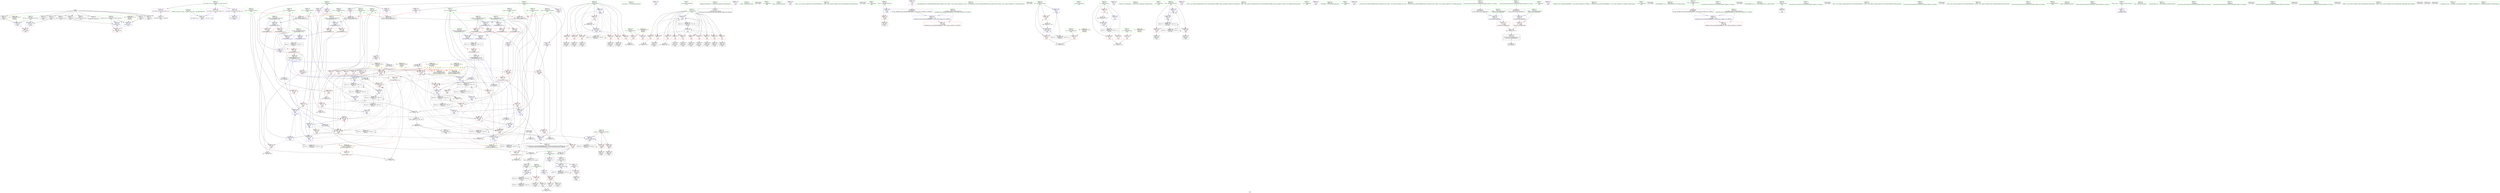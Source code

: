digraph "SVFG" {
	label="SVFG";

	Node0x559003c2cdc0 [shape=record,color=grey,label="{NodeID: 0\nNullPtr}"];
	Node0x559003c2cdc0 -> Node0x559003c5af10[style=solid];
	Node0x559003c2cdc0 -> Node0x559003c5b010[style=solid];
	Node0x559003c2cdc0 -> Node0x559003c5b0e0[style=solid];
	Node0x559003c2cdc0 -> Node0x559003c5b1b0[style=solid];
	Node0x559003c2cdc0 -> Node0x559003c5b280[style=solid];
	Node0x559003c2cdc0 -> Node0x559003c5b350[style=solid];
	Node0x559003c2cdc0 -> Node0x559003c5b420[style=solid];
	Node0x559003c2cdc0 -> Node0x559003c5b4f0[style=solid];
	Node0x559003c2cdc0 -> Node0x559003c5b5c0[style=solid];
	Node0x559003c2cdc0 -> Node0x559003c65b30[style=solid];
	Node0x559003c67d80 [shape=record,color=blue,label="{NodeID: 277\n449\<--466\nretval\<--\n_ZSt3minIiERKT_S2_S2_\n}"];
	Node0x559003c67d80 -> Node0x559003c84a70[style=dashed];
	Node0x559003c5bad0 [shape=record,color=red,label="{NodeID: 194\n297\<--105\n\<--j\nmain\n}"];
	Node0x559003c5bad0 -> Node0x559003c58770[style=solid];
	Node0x559003c58ab0 [shape=record,color=black,label="{NodeID: 111\n316\<--314\nconv\<--\nmain\n}"];
	Node0x559003c58ab0 -> Node0x559003c624a0[style=solid];
	Node0x559003c56db0 [shape=record,color=green,label="{NodeID: 28\n44\<--45\n__cxa_atexit\<--__cxa_atexit_field_insensitive\n}"];
	Node0x559003c91fb0 [shape=record,color=yellow,style=double,label="{NodeID: 471\n28V_1 = ENCHI(MR_28V_0)\npts\{92 \}\nFun[main]|{|<s10>27|<s11>28}}"];
	Node0x559003c91fb0 -> Node0x559003c60ef0[style=dashed];
	Node0x559003c91fb0 -> Node0x559003c60fc0[style=dashed];
	Node0x559003c91fb0 -> Node0x559003c5c150[style=dashed];
	Node0x559003c91fb0 -> Node0x559003c5c220[style=dashed];
	Node0x559003c91fb0 -> Node0x559003c5c2f0[style=dashed];
	Node0x559003c91fb0 -> Node0x559003c5c3c0[style=dashed];
	Node0x559003c91fb0 -> Node0x559003c5c490[style=dashed];
	Node0x559003c91fb0 -> Node0x559003c5c560[style=dashed];
	Node0x559003c91fb0 -> Node0x559003c5c630[style=dashed];
	Node0x559003c91fb0 -> Node0x559003c5c700[style=dashed];
	Node0x559003c91fb0:s10 -> Node0x559003c80cc0[style=dashed,color=red];
	Node0x559003c91fb0:s11 -> Node0x559003c92ec0[style=dashed,color=red];
	Node0x559003c61ea0 [shape=record,color=grey,label="{NodeID: 388\n444 = cmp(441, 112, )\n}"];
	Node0x559003c61ea0 -> Node0x559003c5de70[style=solid];
	Node0x559003c5d190 [shape=record,color=red,label="{NodeID: 222\n457\<--453\n\<--__b.addr\n_ZSt3minIiERKT_S2_S2_\n}"];
	Node0x559003c5d190 -> Node0x559003c5d330[style=solid];
	Node0x559003c5ec40 [shape=record,color=purple,label="{NodeID: 139\n113\<--14\n\<--.str\nmain\n}"];
	Node0x559003c59520 [shape=record,color=green,label="{NodeID: 56\n109\<--110\nnotbird\<--notbird_field_insensitive\nmain\n}"];
	Node0x559003c59520 -> Node0x559003c5bee0[style=solid];
	Node0x559003c59520 -> Node0x559003c5bfb0[style=solid];
	Node0x559003c59520 -> Node0x559003c67560[style=solid];
	Node0x559003cb7350 [shape=record,color=black,label="{NodeID: 582\n271 = PHI(471, )\n}"];
	Node0x559003cb7350 -> Node0x559003c5c700[style=solid];
	Node0x559003c66790 [shape=record,color=blue,label="{NodeID: 250\n83\<--218\nexn.slot\<--\nmain\n}"];
	Node0x559003c66790 -> Node0x559003c60bb0[style=dashed];
	Node0x559003c60390 [shape=record,color=red,label="{NodeID: 167\n134\<--77\n\<--i\nmain\n}"];
	Node0x559003c60390 -> Node0x559003c630a0[style=solid];
	Node0x559003c5af10 [shape=record,color=black,label="{NodeID: 84\n2\<--3\ndummyVal\<--dummyVal\n}"];
	Node0x559003c54830 [shape=record,color=green,label="{NodeID: 1\n7\<--1\n__dso_handle\<--dummyObj\nGlob }"];
	Node0x559003c67e50 [shape=record,color=blue,label="{NodeID: 278\n476\<--472\n__a.addr\<--__a\n_ZSt3maxIiERKT_S2_S2_\n}"];
	Node0x559003c67e50 -> Node0x559003c5d5a0[style=dashed];
	Node0x559003c67e50 -> Node0x559003c5d670[style=dashed];
	Node0x559003c5bba0 [shape=record,color=red,label="{NodeID: 195\n303\<--105\n\<--j\nmain\n}"];
	Node0x559003c5bba0 -> Node0x559003c58840[style=solid];
	Node0x559003c58b80 [shape=record,color=black,label="{NodeID: 112\n318\<--317\nidxprom70\<--\nmain\n}"];
	Node0x559003c56eb0 [shape=record,color=green,label="{NodeID: 29\n43\<--49\n_ZNSt8ios_base4InitD1Ev\<--_ZNSt8ios_base4InitD1Ev_field_insensitive\n}"];
	Node0x559003c56eb0 -> Node0x559003c5b690[style=solid];
	Node0x559003c92090 [shape=record,color=yellow,style=double,label="{NodeID: 472\n30V_1 = ENCHI(MR_30V_0)\npts\{94 \}\nFun[main]|{|<s10>29|<s11>30}}"];
	Node0x559003c92090 -> Node0x559003c61090[style=dashed];
	Node0x559003c92090 -> Node0x559003c61160[style=dashed];
	Node0x559003c92090 -> Node0x559003c5c150[style=dashed];
	Node0x559003c92090 -> Node0x559003c5c220[style=dashed];
	Node0x559003c92090 -> Node0x559003c5c2f0[style=dashed];
	Node0x559003c92090 -> Node0x559003c5c3c0[style=dashed];
	Node0x559003c92090 -> Node0x559003c5c490[style=dashed];
	Node0x559003c92090 -> Node0x559003c5c560[style=dashed];
	Node0x559003c92090 -> Node0x559003c5c630[style=dashed];
	Node0x559003c92090 -> Node0x559003c5c700[style=dashed];
	Node0x559003c92090:s10 -> Node0x559003c80cc0[style=dashed,color=red];
	Node0x559003c92090:s11 -> Node0x559003c92ec0[style=dashed,color=red];
	Node0x559003c62020 [shape=record,color=grey,label="{NodeID: 389\n339 = cmp(337, 338, )\n}"];
	Node0x559003c5d260 [shape=record,color=red,label="{NodeID: 223\n463\<--453\n\<--__b.addr\n_ZSt3minIiERKT_S2_S2_\n}"];
	Node0x559003c5d260 -> Node0x559003c67cb0[style=solid];
	Node0x559003c5ed10 [shape=record,color=purple,label="{NodeID: 140\n239\<--14\n\<--.str\nmain\n}"];
	Node0x559003c595f0 [shape=record,color=green,label="{NodeID: 57\n115\<--116\nscanf\<--scanf_field_insensitive\n}"];
	Node0x559003cb7490 [shape=record,color=black,label="{NodeID: 583\n361 = PHI()\n}"];
	Node0x559003c84a70 [shape=record,color=black,label="{NodeID: 417\nMR_62V_3 = PHI(MR_62V_4, MR_62V_2, )\npts\{450 \}\n}"];
	Node0x559003c84a70 -> Node0x559003c5cf20[style=dashed];
	Node0x559003c66860 [shape=record,color=blue,label="{NodeID: 251\n85\<--220\nehselector.slot\<--\nmain\n}"];
	Node0x559003c66860 -> Node0x559003c60c80[style=dashed];
	Node0x559003c60460 [shape=record,color=red,label="{NodeID: 168\n154\<--77\n\<--i\nmain\n}"];
	Node0x559003c60460 -> Node0x559003c5b860[style=solid];
	Node0x559003c5b010 [shape=record,color=black,label="{NodeID: 85\n211\<--3\n\<--dummyVal\nmain\n}"];
	Node0x559003c54b70 [shape=record,color=green,label="{NodeID: 2\n14\<--1\n.str\<--dummyObj\nGlob }"];
	Node0x559003c67f20 [shape=record,color=blue,label="{NodeID: 279\n478\<--473\n__b.addr\<--__b\n_ZSt3maxIiERKT_S2_S2_\n}"];
	Node0x559003c67f20 -> Node0x559003c5d740[style=dashed];
	Node0x559003c67f20 -> Node0x559003c5d810[style=dashed];
	Node0x559003c5bc70 [shape=record,color=red,label="{NodeID: 196\n317\<--105\n\<--j\nmain\n}"];
	Node0x559003c5bc70 -> Node0x559003c58b80[style=solid];
	Node0x559003c58c50 [shape=record,color=black,label="{NodeID: 113\n321\<--320\ntobool72\<--\nmain\n}"];
	Node0x559003c56fb0 [shape=record,color=green,label="{NodeID: 30\n56\<--57\nmain\<--main_field_insensitive\n}"];
	Node0x559003c621a0 [shape=record,color=grey,label="{NodeID: 390\n308 = cmp(306, 307, )\n}"];
	Node0x559003c621a0 -> Node0x559003c6d150[style=solid];
	Node0x559003c5d330 [shape=record,color=red,label="{NodeID: 224\n458\<--457\n\<--\n_ZSt3minIiERKT_S2_S2_\n}"];
	Node0x559003c5d330 -> Node0x559003c62620[style=solid];
	Node0x559003c5ede0 [shape=record,color=purple,label="{NodeID: 141\n124\<--16\n\<--.str.1\nmain\n}"];
	Node0x559003c596f0 [shape=record,color=green,label="{NodeID: 58\n139\<--140\n_ZNSt7__cxx1112basic_stringIcSt11char_traitsIcESaIcEEC1Ev\<--_ZNSt7__cxx1112basic_stringIcSt11char_traitsIcESaIcEEC1Ev_field_insensitive\n}"];
	Node0x559003cb7560 [shape=record,color=black,label="{NodeID: 584\n372 = PHI()\n}"];
	Node0x559003c66930 [shape=record,color=blue,label="{NodeID: 252\n77\<--233\ni\<--inc\nmain\n}"];
	Node0x559003c66930 -> Node0x559003c60390[style=dashed];
	Node0x559003c66930 -> Node0x559003c60460[style=dashed];
	Node0x559003c66930 -> Node0x559003c60530[style=dashed];
	Node0x559003c66930 -> Node0x559003c60600[style=dashed];
	Node0x559003c66930 -> Node0x559003c606d0[style=dashed];
	Node0x559003c66930 -> Node0x559003c607a0[style=dashed];
	Node0x559003c66930 -> Node0x559003c60870[style=dashed];
	Node0x559003c66930 -> Node0x559003c60940[style=dashed];
	Node0x559003c66930 -> Node0x559003c60a10[style=dashed];
	Node0x559003c66930 -> Node0x559003c60ae0[style=dashed];
	Node0x559003c66930 -> Node0x559003c66930[style=dashed];
	Node0x559003c66930 -> Node0x559003c87c70[style=dashed];
	Node0x559003c60530 [shape=record,color=red,label="{NodeID: 169\n160\<--77\n\<--i\nmain\n}"];
	Node0x559003c60530 -> Node0x559003c57e80[style=solid];
	Node0x559003c5b0e0 [shape=record,color=black,label="{NodeID: 86\n212\<--3\n\<--dummyVal\nmain\n}"];
	Node0x559003c5b0e0 -> Node0x559003c665f0[style=solid];
	Node0x559003c2fae0 [shape=record,color=green,label="{NodeID: 3\n16\<--1\n.str.1\<--dummyObj\nGlob }"];
	Node0x559003c67ff0 [shape=record,color=blue,label="{NodeID: 280\n474\<--488\nretval\<--\n_ZSt3maxIiERKT_S2_S2_\n}"];
	Node0x559003c67ff0 -> Node0x559003c85e70[style=dashed];
	Node0x559003c5bd40 [shape=record,color=red,label="{NodeID: 197\n329\<--105\n\<--j\nmain\n}"];
	Node0x559003c5bd40 -> Node0x559003c618a0[style=solid];
	Node0x559003c58d20 [shape=record,color=black,label="{NodeID: 114\n322\<--320\nconv73\<--\nmain\n}"];
	Node0x559003c58d20 -> Node0x559003c624a0[style=solid];
	Node0x559003c570b0 [shape=record,color=green,label="{NodeID: 31\n59\<--60\nretval\<--retval_field_insensitive\nmain\n}"];
	Node0x559003c570b0 -> Node0x559003c5f690[style=solid];
	Node0x559003c570b0 -> Node0x559003c65c30[style=solid];
	Node0x559003c62320 [shape=record,color=grey,label="{NodeID: 391\n486 = cmp(483, 485, )\n}"];
	Node0x559003c5d400 [shape=record,color=red,label="{NodeID: 225\n460\<--459\n\<--\n_ZSt3minIiERKT_S2_S2_\n}"];
	Node0x559003c5d400 -> Node0x559003c62620[style=solid];
	Node0x559003c5eeb0 [shape=record,color=purple,label="{NodeID: 142\n167\<--19\n\<--.str.2\nmain\n|{<s0>13}}"];
	Node0x559003c5eeb0:s0 -> Node0x559003cb8170[style=solid,color=red];
	Node0x559003c597f0 [shape=record,color=green,label="{NodeID: 59\n143\<--144\n_ZSt7getlineIcSt11char_traitsIcESaIcEERSt13basic_istreamIT_T0_ES7_RNSt7__cxx1112basic_stringIS4_S5_T1_EE\<--_ZSt7getlineIcSt11char_traitsIcESaIcEERSt13basic_istreamIT_T0_ES7_RNSt7__cxx1112basic_stringIS4_S5_T1_EE_field_insensitive\n}"];
	Node0x559003cb7630 [shape=record,color=black,label="{NodeID: 585\n375 = PHI()\n}"];
	Node0x559003c66a00 [shape=record,color=blue,label="{NodeID: 253\n89\<--112\ni43\<--\nmain\n}"];
	Node0x559003c66a00 -> Node0x559003c60d50[style=dashed];
	Node0x559003c66a00 -> Node0x559003c60e20[style=dashed];
	Node0x559003c66a00 -> Node0x559003c67630[style=dashed];
	Node0x559003c66a00 -> Node0x559003c88170[style=dashed];
	Node0x559003c60600 [shape=record,color=red,label="{NodeID: 170\n171\<--77\n\<--i\nmain\n}"];
	Node0x559003c60600 -> Node0x559003c58020[style=solid];
	Node0x559003c5b1b0 [shape=record,color=black,label="{NodeID: 87\n214\<--3\n\<--dummyVal\nmain\n}"];
	Node0x559003c5b1b0 -> Node0x559003c666c0[style=solid];
	Node0x559003c2eeb0 [shape=record,color=green,label="{NodeID: 4\n18\<--1\n_ZSt3cin\<--dummyObj\nGlob }"];
	Node0x559003c680c0 [shape=record,color=blue,label="{NodeID: 281\n474\<--491\nretval\<--\n_ZSt3maxIiERKT_S2_S2_\n}"];
	Node0x559003c680c0 -> Node0x559003c85e70[style=dashed];
	Node0x559003c5be10 [shape=record,color=red,label="{NodeID: 198\n314\<--107\n\<--b\nmain\n}"];
	Node0x559003c5be10 -> Node0x559003c589e0[style=solid];
	Node0x559003c5be10 -> Node0x559003c58ab0[style=solid];
	Node0x559003c58df0 [shape=record,color=black,label="{NodeID: 115\n352\<--350\nfrombool88\<--lnot\nmain\n}"];
	Node0x559003c58df0 -> Node0x559003c67560[style=solid];
	Node0x559003c57180 [shape=record,color=green,label="{NodeID: 32\n61\<--62\nC\<--C_field_insensitive\nmain\n}"];
	Node0x559003c57180 -> Node0x559003c5f760[style=solid];
	Node0x559003c624a0 [shape=record,color=grey,label="{NodeID: 392\n323 = cmp(316, 322, )\n}"];
	Node0x559003c5d4d0 [shape=record,color=red,label="{NodeID: 226\n494\<--474\n\<--retval\n_ZSt3maxIiERKT_S2_S2_\n}"];
	Node0x559003c5d4d0 -> Node0x559003c5e010[style=solid];
	Node0x559003c5ef80 [shape=record,color=purple,label="{NodeID: 143\n360\<--19\n\<--.str.2\nmain\n}"];
	Node0x559003c598f0 [shape=record,color=green,label="{NodeID: 60\n148\<--149\n_ZStorSt13_Ios_OpenmodeS_\<--_ZStorSt13_Ios_OpenmodeS__field_insensitive\n}"];
	Node0x559003cb7700 [shape=record,color=black,label="{NodeID: 586\n441 = PHI()\n}"];
	Node0x559003cb7700 -> Node0x559003c61ea0[style=solid];
	Node0x559003c66ad0 [shape=record,color=blue,label="{NodeID: 254\n95\<--254\ntxmi\<--\nmain\n|{|<s2>27}}"];
	Node0x559003c66ad0 -> Node0x559003c5c490[style=dashed];
	Node0x559003c66ad0 -> Node0x559003c66e10[style=dashed];
	Node0x559003c66ad0:s2 -> Node0x559003c80be0[style=dashed,color=red];
	Node0x559003c606d0 [shape=record,color=red,label="{NodeID: 171\n176\<--77\n\<--i\nmain\n}"];
	Node0x559003c606d0 -> Node0x559003c580f0[style=solid];
	Node0x559003c5b280 [shape=record,color=black,label="{NodeID: 88\n217\<--3\n\<--dummyVal\nmain\n}"];
	Node0x559003c2ef40 [shape=record,color=green,label="{NodeID: 5\n19\<--1\n.str.2\<--dummyObj\nGlob }"];
	Node0x559003c5bee0 [shape=record,color=red,label="{NodeID: 199\n357\<--109\n\<--notbird\nmain\n}"];
	Node0x559003c5bee0 -> Node0x559003c5da60[style=solid];
	Node0x559003c5d990 [shape=record,color=black,label="{NodeID: 116\n355\<--354\ntobool89\<--\nmain\n}"];
	Node0x559003c57250 [shape=record,color=green,label="{NodeID: 33\n63\<--64\nt\<--t_field_insensitive\nmain\n}"];
	Node0x559003c57250 -> Node0x559003c5f830[style=solid];
	Node0x559003c57250 -> Node0x559003c5f900[style=solid];
	Node0x559003c57250 -> Node0x559003c5f9d0[style=solid];
	Node0x559003c57250 -> Node0x559003c65d00[style=solid];
	Node0x559003c57250 -> Node0x559003c67700[style=solid];
	Node0x559003c62620 [shape=record,color=grey,label="{NodeID: 393\n461 = cmp(458, 460, )\n}"];
	Node0x559003c5d5a0 [shape=record,color=red,label="{NodeID: 227\n482\<--476\n\<--__a.addr\n_ZSt3maxIiERKT_S2_S2_\n}"];
	Node0x559003c5d5a0 -> Node0x559003c65800[style=solid];
	Node0x559003c5f050 [shape=record,color=purple,label="{NodeID: 144\n242\<--21\n\<--.str.3\nmain\n}"];
	Node0x559003c599f0 [shape=record,color=green,label="{NodeID: 61\n151\<--152\n_ZNSt7__cxx1118basic_stringstreamIcSt11char_traitsIcESaIcEEC1ERKNS_12basic_stringIcS2_S3_EESt13_Ios_Openmode\<--_ZNSt7__cxx1118basic_stringstreamIcSt11char_traitsIcESaIcEEC1ERKNS_12basic_stringIcS2_S3_EESt13_Ios_Openmode_field_insensitive\n}"];
	Node0x559003cb7800 [shape=record,color=black,label="{NodeID: 587\n472 = PHI(192, 206, 91, 93, )\n0th arg _ZSt3maxIiERKT_S2_S2_ }"];
	Node0x559003cb7800 -> Node0x559003c67e50[style=solid];
	Node0x559003c85e70 [shape=record,color=black,label="{NodeID: 421\nMR_72V_3 = PHI(MR_72V_4, MR_72V_2, )\npts\{475 \}\n}"];
	Node0x559003c85e70 -> Node0x559003c5d4d0[style=dashed];
	Node0x559003c66ba0 [shape=record,color=blue,label="{NodeID: 255\n97\<--256\ntxma\<--\nmain\n|{|<s2>28}}"];
	Node0x559003c66ba0 -> Node0x559003c5c560[style=dashed];
	Node0x559003c66ba0 -> Node0x559003c66ee0[style=dashed];
	Node0x559003c66ba0:s2 -> Node0x559003c92de0[style=dashed,color=red];
	Node0x559003c607a0 [shape=record,color=red,label="{NodeID: 172\n182\<--77\n\<--i\nmain\n}"];
	Node0x559003c607a0 -> Node0x559003c58290[style=solid];
	Node0x559003c5b350 [shape=record,color=black,label="{NodeID: 89\n218\<--3\n\<--dummyVal\nmain\n}"];
	Node0x559003c5b350 -> Node0x559003c66790[style=solid];
	Node0x559003c2ff80 [shape=record,color=green,label="{NodeID: 6\n21\<--1\n.str.3\<--dummyObj\nGlob }"];
	Node0x559003c5bfb0 [shape=record,color=red,label="{NodeID: 200\n368\<--109\n\<--notbird\nmain\n}"];
	Node0x559003c5bfb0 -> Node0x559003c5dc00[style=solid];
	Node0x559003c5da60 [shape=record,color=black,label="{NodeID: 117\n358\<--357\ntobool91\<--\nmain\n}"];
	Node0x559003c57320 [shape=record,color=green,label="{NodeID: 34\n65\<--66\nN\<--N_field_insensitive\nmain\n}"];
	Node0x559003c57320 -> Node0x559003c5faa0[style=solid];
	Node0x559003c57320 -> Node0x559003c5fb70[style=solid];
	Node0x559003c627a0 [shape=record,color=grey,label="{NodeID: 394\n335 = cmp(333, 334, )\n}"];
	Node0x559003c5d670 [shape=record,color=red,label="{NodeID: 228\n491\<--476\n\<--__a.addr\n_ZSt3maxIiERKT_S2_S2_\n}"];
	Node0x559003c5d670 -> Node0x559003c680c0[style=solid];
	Node0x559003c5f120 [shape=record,color=purple,label="{NodeID: 145\n252\<--23\n\<--.str.4\nmain\n}"];
	Node0x559003c59af0 [shape=record,color=green,label="{NodeID: 62\n158\<--159\n_ZNSirsERi\<--_ZNSirsERi_field_insensitive\n}"];
	Node0x559003cb7c40 [shape=record,color=black,label="{NodeID: 588\n473 = PHI(71, 75, 97, 101, )\n1st arg _ZSt3maxIiERKT_S2_S2_ }"];
	Node0x559003cb7c40 -> Node0x559003c67f20[style=solid];
	Node0x559003c86370 [shape=record,color=black,label="{NodeID: 422\nMR_6V_3 = PHI(MR_6V_4, MR_6V_2, )\npts\{64 \}\n}"];
	Node0x559003c86370 -> Node0x559003c5f830[style=dashed];
	Node0x559003c86370 -> Node0x559003c5f900[style=dashed];
	Node0x559003c86370 -> Node0x559003c5f9d0[style=dashed];
	Node0x559003c86370 -> Node0x559003c67700[style=dashed];
	Node0x559003c66c70 [shape=record,color=blue,label="{NodeID: 256\n99\<--258\ntymi\<--\nmain\n|{|<s3>29}}"];
	Node0x559003c66c70 -> Node0x559003c5c490[style=dashed];
	Node0x559003c66c70 -> Node0x559003c5c630[style=dashed];
	Node0x559003c66c70 -> Node0x559003c66fb0[style=dashed];
	Node0x559003c66c70:s3 -> Node0x559003c80be0[style=dashed,color=red];
	Node0x559003c60870 [shape=record,color=red,label="{NodeID: 173\n190\<--77\n\<--i\nmain\n}"];
	Node0x559003c60870 -> Node0x559003c58360[style=solid];
	Node0x559003c5b420 [shape=record,color=black,label="{NodeID: 90\n220\<--3\n\<--dummyVal\nmain\n}"];
	Node0x559003c5b420 -> Node0x559003c66860[style=solid];
	Node0x559003c30010 [shape=record,color=green,label="{NodeID: 7\n23\<--1\n.str.4\<--dummyObj\nGlob }"];
	Node0x559003c5c080 [shape=record,color=red,label="{NodeID: 201\n179\<--178\n\<--arrayidx23\nmain\n}"];
	Node0x559003c5c080 -> Node0x559003c581c0[style=solid];
	Node0x559003c5db30 [shape=record,color=black,label="{NodeID: 118\n366\<--365\ntobool94\<--\nmain\n}"];
	Node0x559003c573f0 [shape=record,color=green,label="{NodeID: 35\n67\<--68\nM\<--M_field_insensitive\nmain\n}"];
	Node0x559003c573f0 -> Node0x559003c5fc40[style=solid];
	Node0x559003cb2dc0 [shape=record,color=black,label="{NodeID: 561\n447 = PHI(184, 200, 91, 93, )\n0th arg _ZSt3minIiERKT_S2_S2_ }"];
	Node0x559003cb2dc0 -> Node0x559003c67b10[style=solid];
	Node0x559003c62920 [shape=record,color=grey,label="{NodeID: 395\n347 = cmp(345, 346, )\n}"];
	Node0x559003c62920 -> Node0x559003c6d770[style=solid];
	Node0x559003c5d740 [shape=record,color=red,label="{NodeID: 229\n484\<--478\n\<--__b.addr\n_ZSt3maxIiERKT_S2_S2_\n}"];
	Node0x559003c5d740 -> Node0x559003c65890[style=solid];
	Node0x559003c5f1f0 [shape=record,color=purple,label="{NodeID: 146\n371\<--25\n\<--.str.5\nmain\n}"];
	Node0x559003c59bf0 [shape=record,color=green,label="{NodeID: 63\n165\<--166\n_ZStrsIcSt11char_traitsIcESaIcEERSt13basic_istreamIT_T0_ES7_RNSt7__cxx1112basic_stringIS4_S5_T1_EE\<--_ZStrsIcSt11char_traitsIcESaIcEERSt13basic_istreamIT_T0_ES7_RNSt7__cxx1112basic_stringIS4_S5_T1_EE_field_insensitive\n}"];
	Node0x559003cb7e40 [shape=record,color=black,label="{NodeID: 589\n408 = PHI(146, )\n0th arg _ZStorSt13_Ios_OpenmodeS_ }"];
	Node0x559003cb7e40 -> Node0x559003c677d0[style=solid];
	Node0x559003c86870 [shape=record,color=black,label="{NodeID: 423\nMR_12V_2 = PHI(MR_12V_4, MR_12V_1, )\npts\{70 \}\n}"];
	Node0x559003c86870 -> Node0x559003c65dd0[style=dashed];
	Node0x559003c66d40 [shape=record,color=blue,label="{NodeID: 257\n101\<--260\ntyma\<--\nmain\n|{|<s3>30}}"];
	Node0x559003c66d40 -> Node0x559003c5c560[style=dashed];
	Node0x559003c66d40 -> Node0x559003c5c700[style=dashed];
	Node0x559003c66d40 -> Node0x559003c67080[style=dashed];
	Node0x559003c66d40:s3 -> Node0x559003c92de0[style=dashed,color=red];
	Node0x559003c60940 [shape=record,color=red,label="{NodeID: 174\n198\<--77\n\<--i\nmain\n}"];
	Node0x559003c60940 -> Node0x559003c58430[style=solid];
	Node0x559003c5b4f0 [shape=record,color=black,label="{NodeID: 91\n392\<--3\nlpad.val\<--dummyVal\nmain\n}"];
	Node0x559003c300a0 [shape=record,color=green,label="{NodeID: 8\n25\<--1\n.str.5\<--dummyObj\nGlob }"];
	Node0x559003c8f470 [shape=record,color=black,label="{NodeID: 451\nMR_44V_3 = PHI(MR_44V_4, MR_44V_2, )\npts\{108 \}\n}"];
	Node0x559003c8f470 -> Node0x559003c672f0[style=dashed];
	Node0x559003c8f470 -> Node0x559003c8a470[style=dashed];
	Node0x559003c8f470 -> Node0x559003c8f470[style=dashed];
	Node0x559003c5c150 [shape=record,color=red,label="{NodeID: 202\n188\<--185\n\<--call27\nmain\n}"];
	Node0x559003c5c150 -> Node0x559003c662b0[style=solid];
	Node0x559003c5dc00 [shape=record,color=black,label="{NodeID: 119\n369\<--368\ntobool96\<--\nmain\n}"];
	Node0x559003c574c0 [shape=record,color=green,label="{NodeID: 36\n69\<--70\nxmi\<--xmi_field_insensitive\nmain\n|{|<s4>14}}"];
	Node0x559003c574c0 -> Node0x559003c5fd10[style=solid];
	Node0x559003c574c0 -> Node0x559003c5fde0[style=solid];
	Node0x559003c574c0 -> Node0x559003c65dd0[style=solid];
	Node0x559003c574c0 -> Node0x559003c662b0[style=solid];
	Node0x559003c574c0:s4 -> Node0x559003cb3300[style=solid,color=red];
	Node0x559003cb3300 [shape=record,color=black,label="{NodeID: 562\n448 = PHI(69, 73, 95, 99, )\n1st arg _ZSt3minIiERKT_S2_S2_ }"];
	Node0x559003cb3300 -> Node0x559003c67be0[style=solid];
	Node0x559003c62aa0 [shape=record,color=grey,label="{NodeID: 396\n250 = cmp(248, 249, )\n}"];
	Node0x559003c5d810 [shape=record,color=red,label="{NodeID: 230\n488\<--478\n\<--__b.addr\n_ZSt3maxIiERKT_S2_S2_\n}"];
	Node0x559003c5d810 -> Node0x559003c67ff0[style=solid];
	Node0x559003c5f2c0 [shape=record,color=purple,label="{NodeID: 147\n374\<--27\n\<--.str.6\nmain\n}"];
	Node0x559003c59cf0 [shape=record,color=green,label="{NodeID: 64\n169\<--170\n_ZSteqIcSt11char_traitsIcESaIcEEbRKNSt7__cxx1112basic_stringIT_T0_T1_EEPKS5_\<--_ZSteqIcSt11char_traitsIcESaIcEEbRKNSt7__cxx1112basic_stringIT_T0_T1_EEPKS5__field_insensitive\n}"];
	Node0x559003cb7f50 [shape=record,color=black,label="{NodeID: 590\n409 = PHI(147, )\n1st arg _ZStorSt13_Ios_OpenmodeS_ }"];
	Node0x559003cb7f50 -> Node0x559003c678a0[style=solid];
	Node0x559003c86d70 [shape=record,color=black,label="{NodeID: 424\nMR_14V_2 = PHI(MR_14V_4, MR_14V_1, )\npts\{72 \}\n}"];
	Node0x559003c86d70 -> Node0x559003c65ea0[style=dashed];
	Node0x559003c66e10 [shape=record,color=blue,label="{NodeID: 258\n95\<--263\ntxmi\<--\nmain\n}"];
	Node0x559003c66e10 -> Node0x559003c61230[style=dashed];
	Node0x559003c66e10 -> Node0x559003c5c630[style=dashed];
	Node0x559003c66e10 -> Node0x559003c66ad0[style=dashed];
	Node0x559003c66e10 -> Node0x559003c88670[style=dashed];
	Node0x559003c60a10 [shape=record,color=red,label="{NodeID: 175\n204\<--77\n\<--i\nmain\n}"];
	Node0x559003c60a10 -> Node0x559003c58500[style=solid];
	Node0x559003c5b5c0 [shape=record,color=black,label="{NodeID: 92\n393\<--3\nlpad.val109\<--dummyVal\nmain\n}"];
	Node0x559003c30130 [shape=record,color=green,label="{NodeID: 9\n27\<--1\n.str.6\<--dummyObj\nGlob }"];
	Node0x559003c5c220 [shape=record,color=red,label="{NodeID: 203\n196\<--193\n\<--call31\nmain\n}"];
	Node0x559003c5c220 -> Node0x559003c66380[style=solid];
	Node0x559003c5dcd0 [shape=record,color=black,label="{NodeID: 120\n58\<--388\nmain_ret\<--\nmain\n}"];
	Node0x559003c57590 [shape=record,color=green,label="{NodeID: 37\n71\<--72\nxma\<--xma_field_insensitive\nmain\n|{|<s4>15}}"];
	Node0x559003c57590 -> Node0x559003c5feb0[style=solid];
	Node0x559003c57590 -> Node0x559003c5ff80[style=solid];
	Node0x559003c57590 -> Node0x559003c65ea0[style=solid];
	Node0x559003c57590 -> Node0x559003c66380[style=solid];
	Node0x559003c57590:s4 -> Node0x559003cb7c40[style=solid,color=red];
	Node0x559003cb5d20 [shape=record,color=black,label="{NodeID: 563\n114 = PHI()\n}"];
	Node0x559003c62c20 [shape=record,color=grey,label="{NodeID: 397\n294 = cmp(292, 293, )\n}"];
	Node0x559003c65800 [shape=record,color=red,label="{NodeID: 231\n483\<--482\n\<--\n_ZSt3maxIiERKT_S2_S2_\n}"];
	Node0x559003c65800 -> Node0x559003c62320[style=solid];
	Node0x559003c5f390 [shape=record,color=purple,label="{NodeID: 148\n512\<--29\nllvm.global_ctors_0\<--llvm.global_ctors\nGlob }"];
	Node0x559003c5f390 -> Node0x559003c65960[style=solid];
	Node0x559003c59df0 [shape=record,color=green,label="{NodeID: 65\n186\<--187\n_ZSt3minIiERKT_S2_S2_\<--_ZSt3minIiERKT_S2_S2__field_insensitive\n}"];
	Node0x559003cb8060 [shape=record,color=black,label="{NodeID: 591\n431 = PHI(81, )\n0th arg _ZSteqIcSt11char_traitsIcESaIcEEbRKNSt7__cxx1112basic_stringIT_T0_T1_EEPKS5_ }"];
	Node0x559003cb8060 -> Node0x559003c67970[style=solid];
	Node0x559003c87270 [shape=record,color=black,label="{NodeID: 425\nMR_16V_2 = PHI(MR_16V_4, MR_16V_1, )\npts\{74 \}\n}"];
	Node0x559003c87270 -> Node0x559003c65f70[style=dashed];
	Node0x559003c66ee0 [shape=record,color=blue,label="{NodeID: 259\n97\<--266\ntxma\<--\nmain\n}"];
	Node0x559003c66ee0 -> Node0x559003c61300[style=dashed];
	Node0x559003c66ee0 -> Node0x559003c5c700[style=dashed];
	Node0x559003c66ee0 -> Node0x559003c66ba0[style=dashed];
	Node0x559003c66ee0 -> Node0x559003c88b70[style=dashed];
	Node0x559003c60ae0 [shape=record,color=red,label="{NodeID: 176\n232\<--77\n\<--i\nmain\n}"];
	Node0x559003c60ae0 -> Node0x559003c61a20[style=solid];
	Node0x559003c5b690 [shape=record,color=black,label="{NodeID: 93\n42\<--43\n\<--_ZNSt8ios_base4InitD1Ev\nCan only get source location for instruction, argument, global var or function.}"];
	Node0x559003c301c0 [shape=record,color=green,label="{NodeID: 10\n30\<--1\n\<--dummyObj\nCan only get source location for instruction, argument, global var or function.}"];
	Node0x559003c5c2f0 [shape=record,color=red,label="{NodeID: 204\n202\<--201\n\<--call35\nmain\n}"];
	Node0x559003c5c2f0 -> Node0x559003c66450[style=solid];
	Node0x559003c5dda0 [shape=record,color=black,label="{NodeID: 121\n407\<--418\n_ZStorSt13_Ios_OpenmodeS__ret\<--or\n_ZStorSt13_Ios_OpenmodeS_\n|{<s0>8}}"];
	Node0x559003c5dda0:s0 -> Node0x559003cb6710[style=solid,color=blue];
	Node0x559003c57660 [shape=record,color=green,label="{NodeID: 38\n73\<--74\nymi\<--ymi_field_insensitive\nmain\n|{|<s4>16}}"];
	Node0x559003c57660 -> Node0x559003c60050[style=solid];
	Node0x559003c57660 -> Node0x559003c60120[style=solid];
	Node0x559003c57660 -> Node0x559003c65f70[style=solid];
	Node0x559003c57660 -> Node0x559003c66450[style=solid];
	Node0x559003c57660:s4 -> Node0x559003cb3300[style=solid,color=red];
	Node0x559003cb5e20 [shape=record,color=black,label="{NodeID: 564\n142 = PHI()\n}"];
	Node0x559003c92870 [shape=record,color=yellow,style=double,label="{NodeID: 481\n48V_1 = ENCHI(MR_48V_0)\npts\{90000 \}\nFun[main]|{|<s10>14|<s11>15|<s12>16|<s13>17|<s14>27|<s15>28|<s16>29|<s17>30}}"];
	Node0x559003c92870 -> Node0x559003c5c150[style=dashed];
	Node0x559003c92870 -> Node0x559003c5c220[style=dashed];
	Node0x559003c92870 -> Node0x559003c5c2f0[style=dashed];
	Node0x559003c92870 -> Node0x559003c5c3c0[style=dashed];
	Node0x559003c92870 -> Node0x559003c5c490[style=dashed];
	Node0x559003c92870 -> Node0x559003c5c560[style=dashed];
	Node0x559003c92870 -> Node0x559003c5c630[style=dashed];
	Node0x559003c92870 -> Node0x559003c5c700[style=dashed];
	Node0x559003c92870 -> Node0x559003c5c7d0[style=dashed];
	Node0x559003c92870 -> Node0x559003c5c8a0[style=dashed];
	Node0x559003c92870:s10 -> Node0x559003c80cc0[style=dashed,color=red];
	Node0x559003c92870:s11 -> Node0x559003c92ec0[style=dashed,color=red];
	Node0x559003c92870:s12 -> Node0x559003c80cc0[style=dashed,color=red];
	Node0x559003c92870:s13 -> Node0x559003c92ec0[style=dashed,color=red];
	Node0x559003c92870:s14 -> Node0x559003c80cc0[style=dashed,color=red];
	Node0x559003c92870:s15 -> Node0x559003c92ec0[style=dashed,color=red];
	Node0x559003c92870:s16 -> Node0x559003c80cc0[style=dashed,color=red];
	Node0x559003c92870:s17 -> Node0x559003c92ec0[style=dashed,color=red];
	Node0x559003c62da0 [shape=record,color=grey,label="{NodeID: 398\n280 = cmp(278, 279, )\n}"];
	Node0x559003c65890 [shape=record,color=red,label="{NodeID: 232\n485\<--484\n\<--\n_ZSt3maxIiERKT_S2_S2_\n}"];
	Node0x559003c65890 -> Node0x559003c62320[style=solid];
	Node0x559003c5f490 [shape=record,color=purple,label="{NodeID: 149\n513\<--29\nllvm.global_ctors_1\<--llvm.global_ctors\nGlob }"];
	Node0x559003c5f490 -> Node0x559003c65a30[style=solid];
	Node0x559003c59ef0 [shape=record,color=green,label="{NodeID: 66\n194\<--195\n_ZSt3maxIiERKT_S2_S2_\<--_ZSt3maxIiERKT_S2_S2__field_insensitive\n}"];
	Node0x559003cb8170 [shape=record,color=black,label="{NodeID: 592\n432 = PHI(167, )\n1st arg _ZSteqIcSt11char_traitsIcESaIcEEbRKNSt7__cxx1112basic_stringIT_T0_T1_EEPKS5_ }"];
	Node0x559003cb8170 -> Node0x559003c67a40[style=solid];
	Node0x559003c87770 [shape=record,color=black,label="{NodeID: 426\nMR_18V_2 = PHI(MR_18V_4, MR_18V_1, )\npts\{76 \}\n}"];
	Node0x559003c87770 -> Node0x559003c66040[style=dashed];
	Node0x559003c66fb0 [shape=record,color=blue,label="{NodeID: 260\n99\<--269\ntymi\<--\nmain\n}"];
	Node0x559003c66fb0 -> Node0x559003c613d0[style=dashed];
	Node0x559003c66fb0 -> Node0x559003c66c70[style=dashed];
	Node0x559003c66fb0 -> Node0x559003c89070[style=dashed];
	Node0x559003c60bb0 [shape=record,color=red,label="{NodeID: 177\n390\<--83\nexn\<--exn.slot\nmain\n}"];
	Node0x559003c5b790 [shape=record,color=black,label="{NodeID: 94\n153\<--87\n\<--ss\nmain\n}"];
	Node0x559003c30b80 [shape=record,color=green,label="{NodeID: 11\n112\<--1\n\<--dummyObj\nCan only get source location for instruction, argument, global var or function.}"];
	Node0x559003c5c3c0 [shape=record,color=red,label="{NodeID: 205\n208\<--207\n\<--call39\nmain\n}"];
	Node0x559003c5c3c0 -> Node0x559003c66520[style=solid];
	Node0x559003c5de70 [shape=record,color=black,label="{NodeID: 122\n430\<--444\n_ZSteqIcSt11char_traitsIcESaIcEEbRKNSt7__cxx1112basic_stringIT_T0_T1_EEPKS5__ret\<--cmp\n_ZSteqIcSt11char_traitsIcESaIcEEbRKNSt7__cxx1112basic_stringIT_T0_T1_EEPKS5_\n|{<s0>13}}"];
	Node0x559003c5de70:s0 -> Node0x559003cb6ac0[style=solid,color=blue];
	Node0x559003c57730 [shape=record,color=green,label="{NodeID: 39\n75\<--76\nyma\<--yma_field_insensitive\nmain\n|{|<s4>17}}"];
	Node0x559003c57730 -> Node0x559003c601f0[style=solid];
	Node0x559003c57730 -> Node0x559003c602c0[style=solid];
	Node0x559003c57730 -> Node0x559003c66040[style=solid];
	Node0x559003c57730 -> Node0x559003c66520[style=solid];
	Node0x559003c57730:s4 -> Node0x559003cb7c40[style=solid,color=red];
	Node0x559003cb5f20 [shape=record,color=black,label="{NodeID: 565\n125 = PHI()\n}"];
	Node0x559003c92950 [shape=record,color=yellow,style=double,label="{NodeID: 482\n50V_1 = ENCHI(MR_50V_0)\npts\{110000 \}\nFun[main]|{|<s10>14|<s11>15|<s12>16|<s13>17|<s14>27|<s15>28|<s16>29|<s17>30}}"];
	Node0x559003c92950 -> Node0x559003c5c150[style=dashed];
	Node0x559003c92950 -> Node0x559003c5c220[style=dashed];
	Node0x559003c92950 -> Node0x559003c5c2f0[style=dashed];
	Node0x559003c92950 -> Node0x559003c5c3c0[style=dashed];
	Node0x559003c92950 -> Node0x559003c5c490[style=dashed];
	Node0x559003c92950 -> Node0x559003c5c560[style=dashed];
	Node0x559003c92950 -> Node0x559003c5c630[style=dashed];
	Node0x559003c92950 -> Node0x559003c5c700[style=dashed];
	Node0x559003c92950 -> Node0x559003c5c970[style=dashed];
	Node0x559003c92950 -> Node0x559003c5ca40[style=dashed];
	Node0x559003c92950:s10 -> Node0x559003c80cc0[style=dashed,color=red];
	Node0x559003c92950:s11 -> Node0x559003c92ec0[style=dashed,color=red];
	Node0x559003c92950:s12 -> Node0x559003c80cc0[style=dashed,color=red];
	Node0x559003c92950:s13 -> Node0x559003c92ec0[style=dashed,color=red];
	Node0x559003c92950:s14 -> Node0x559003c80cc0[style=dashed,color=red];
	Node0x559003c92950:s15 -> Node0x559003c92ec0[style=dashed,color=red];
	Node0x559003c92950:s16 -> Node0x559003c80cc0[style=dashed,color=red];
	Node0x559003c92950:s17 -> Node0x559003c92ec0[style=dashed,color=red];
	Node0x559003c62f20 [shape=record,color=grey,label="{NodeID: 399\n287 = cmp(282, 286, )\n}"];
	Node0x559003c65960 [shape=record,color=blue,label="{NodeID: 233\n512\<--30\nllvm.global_ctors_0\<--\nGlob }"];
	Node0x559003c5f590 [shape=record,color=purple,label="{NodeID: 150\n514\<--29\nllvm.global_ctors_2\<--llvm.global_ctors\nGlob }"];
	Node0x559003c5f590 -> Node0x559003c65b30[style=solid];
	Node0x559003c59ff0 [shape=record,color=green,label="{NodeID: 67\n223\<--224\n_ZNSt7__cxx1118basic_stringstreamIcSt11char_traitsIcESaIcEED1Ev\<--_ZNSt7__cxx1118basic_stringstreamIcSt11char_traitsIcESaIcEED1Ev_field_insensitive\n}"];
	Node0x559003c87c70 [shape=record,color=black,label="{NodeID: 427\nMR_20V_2 = PHI(MR_20V_4, MR_20V_1, )\npts\{78 \}\n}"];
	Node0x559003c87c70 -> Node0x559003c66110[style=dashed];
	Node0x559003c67080 [shape=record,color=blue,label="{NodeID: 261\n101\<--272\ntyma\<--\nmain\n}"];
	Node0x559003c67080 -> Node0x559003c614a0[style=dashed];
	Node0x559003c67080 -> Node0x559003c66d40[style=dashed];
	Node0x559003c67080 -> Node0x559003c89570[style=dashed];
	Node0x559003c60c80 [shape=record,color=red,label="{NodeID: 178\n391\<--85\nsel\<--ehselector.slot\nmain\n}"];
	Node0x559003c5b860 [shape=record,color=black,label="{NodeID: 95\n155\<--154\nidxprom\<--\nmain\n}"];
	Node0x559003c30c80 [shape=record,color=green,label="{NodeID: 12\n118\<--1\n\<--dummyObj\nCan only get source location for instruction, argument, global var or function.}"];
	Node0x559003c5c490 [shape=record,color=red,label="{NodeID: 206\n263\<--262\n\<--call48\nmain\n}"];
	Node0x559003c5c490 -> Node0x559003c66e10[style=solid];
	Node0x559003c5df40 [shape=record,color=black,label="{NodeID: 123\n446\<--469\n_ZSt3minIiERKT_S2_S2__ret\<--\n_ZSt3minIiERKT_S2_S2_\n|{<s0>14|<s1>16|<s2>27|<s3>29}}"];
	Node0x559003c5df40:s0 -> Node0x559003cb6120[style=solid,color=blue];
	Node0x559003c5df40:s1 -> Node0x559003cb6490[style=solid,color=blue];
	Node0x559003c5df40:s2 -> Node0x559003cb6f00[style=solid,color=blue];
	Node0x559003c5df40:s3 -> Node0x559003cb7210[style=solid,color=blue];
	Node0x559003c57800 [shape=record,color=green,label="{NodeID: 40\n77\<--78\ni\<--i_field_insensitive\nmain\n}"];
	Node0x559003c57800 -> Node0x559003c60390[style=solid];
	Node0x559003c57800 -> Node0x559003c60460[style=solid];
	Node0x559003c57800 -> Node0x559003c60530[style=solid];
	Node0x559003c57800 -> Node0x559003c60600[style=solid];
	Node0x559003c57800 -> Node0x559003c606d0[style=solid];
	Node0x559003c57800 -> Node0x559003c607a0[style=solid];
	Node0x559003c57800 -> Node0x559003c60870[style=solid];
	Node0x559003c57800 -> Node0x559003c60940[style=solid];
	Node0x559003c57800 -> Node0x559003c60a10[style=solid];
	Node0x559003c57800 -> Node0x559003c60ae0[style=solid];
	Node0x559003c57800 -> Node0x559003c66110[style=solid];
	Node0x559003c57800 -> Node0x559003c66930[style=solid];
	Node0x559003cb6020 [shape=record,color=black,label="{NodeID: 566\n41 = PHI()\n}"];
	Node0x559003c630a0 [shape=record,color=grey,label="{NodeID: 400\n136 = cmp(134, 135, )\n}"];
	Node0x559003c65a30 [shape=record,color=blue,label="{NodeID: 234\n513\<--31\nllvm.global_ctors_1\<--_GLOBAL__sub_I_iwi_0_1.cpp\nGlob }"];
	Node0x559003c5f690 [shape=record,color=red,label="{NodeID: 151\n388\<--59\n\<--retval\nmain\n}"];
	Node0x559003c5f690 -> Node0x559003c5dcd0[style=solid];
	Node0x559003c5a0f0 [shape=record,color=green,label="{NodeID: 68\n228\<--229\n_ZNSt7__cxx1112basic_stringIcSt11char_traitsIcESaIcEED1Ev\<--_ZNSt7__cxx1112basic_stringIcSt11char_traitsIcESaIcEED1Ev_field_insensitive\n}"];
	Node0x559003c88170 [shape=record,color=black,label="{NodeID: 428\nMR_26V_2 = PHI(MR_26V_4, MR_26V_1, )\npts\{90 \}\n}"];
	Node0x559003c88170 -> Node0x559003c66a00[style=dashed];
	Node0x559003c67150 [shape=record,color=blue,label="{NodeID: 262\n103\<--275\nbird\<--\nmain\n}"];
	Node0x559003c67150 -> Node0x559003c61570[style=dashed];
	Node0x559003c67150 -> Node0x559003c61640[style=dashed];
	Node0x559003c67150 -> Node0x559003c67150[style=dashed];
	Node0x559003c67150 -> Node0x559003c673c0[style=dashed];
	Node0x559003c67150 -> Node0x559003c82770[style=dashed];
	Node0x559003c67150 -> Node0x559003c89a70[style=dashed];
	Node0x559003c60d50 [shape=record,color=red,label="{NodeID: 179\n248\<--89\n\<--i43\nmain\n}"];
	Node0x559003c60d50 -> Node0x559003c62aa0[style=solid];
	Node0x559003c57e80 [shape=record,color=black,label="{NodeID: 96\n161\<--160\nidxprom12\<--\nmain\n}"];
	Node0x559003c30d80 [shape=record,color=green,label="{NodeID: 13\n127\<--1\n\<--dummyObj\nCan only get source location for instruction, argument, global var or function.}"];
	Node0x559003c80be0 [shape=record,color=yellow,style=double,label="{NodeID: 456\n68V_1 = ENCHI(MR_68V_0)\npts\{70 74 96 100 \}\nFun[_ZSt3minIiERKT_S2_S2_]}"];
	Node0x559003c80be0 -> Node0x559003c5d330[style=dashed];
	Node0x559003c5c560 [shape=record,color=red,label="{NodeID: 207\n266\<--265\n\<--call49\nmain\n}"];
	Node0x559003c5c560 -> Node0x559003c66ee0[style=solid];
	Node0x559003c5e010 [shape=record,color=black,label="{NodeID: 124\n471\<--494\n_ZSt3maxIiERKT_S2_S2__ret\<--\n_ZSt3maxIiERKT_S2_S2_\n|{<s0>15|<s1>17|<s2>28|<s3>30}}"];
	Node0x559003c5e010:s0 -> Node0x559003cb6350[style=solid,color=blue];
	Node0x559003c5e010:s1 -> Node0x559003cb65d0[style=solid,color=blue];
	Node0x559003c5e010:s2 -> Node0x559003cb70d0[style=solid,color=blue];
	Node0x559003c5e010:s3 -> Node0x559003cb7350[style=solid,color=blue];
	Node0x559003c578d0 [shape=record,color=green,label="{NodeID: 41\n79\<--80\nstr\<--str_field_insensitive\nmain\n}"];
	Node0x559003cb6120 [shape=record,color=black,label="{NodeID: 567\n185 = PHI(446, )\n}"];
	Node0x559003cb6120 -> Node0x559003c5c150[style=solid];
	Node0x559003c63220 [shape=record,color=grey,label="{NodeID: 401\n122 = cmp(120, 121, )\n}"];
	Node0x559003c65b30 [shape=record,color=blue, style = dotted,label="{NodeID: 235\n514\<--3\nllvm.global_ctors_2\<--dummyVal\nGlob }"];
	Node0x559003c5f760 [shape=record,color=red,label="{NodeID: 152\n121\<--61\n\<--C\nmain\n}"];
	Node0x559003c5f760 -> Node0x559003c63220[style=solid];
	Node0x559003c5a1f0 [shape=record,color=green,label="{NodeID: 69\n244\<--245\nprintf\<--printf_field_insensitive\n}"];
	Node0x559003c88670 [shape=record,color=black,label="{NodeID: 429\nMR_32V_2 = PHI(MR_32V_3, MR_32V_1, )\npts\{96 \}\n}"];
	Node0x559003c88670 -> Node0x559003c5c150[style=dashed];
	Node0x559003c88670 -> Node0x559003c5c2f0[style=dashed];
	Node0x559003c88670 -> Node0x559003c66ad0[style=dashed];
	Node0x559003c88670 -> Node0x559003c88670[style=dashed];
	Node0x559003c67220 [shape=record,color=blue,label="{NodeID: 263\n105\<--112\nj\<--\nmain\n}"];
	Node0x559003c67220 -> Node0x559003c61710[style=dashed];
	Node0x559003c67220 -> Node0x559003c5b930[style=dashed];
	Node0x559003c67220 -> Node0x559003c5ba00[style=dashed];
	Node0x559003c67220 -> Node0x559003c5bad0[style=dashed];
	Node0x559003c67220 -> Node0x559003c5bba0[style=dashed];
	Node0x559003c67220 -> Node0x559003c5bc70[style=dashed];
	Node0x559003c67220 -> Node0x559003c5bd40[style=dashed];
	Node0x559003c67220 -> Node0x559003c67220[style=dashed];
	Node0x559003c67220 -> Node0x559003c67490[style=dashed];
	Node0x559003c67220 -> Node0x559003c89f70[style=dashed];
	Node0x559003c60e20 [shape=record,color=red,label="{NodeID: 180\n379\<--89\n\<--i43\nmain\n}"];
	Node0x559003c60e20 -> Node0x559003c6df10[style=solid];
	Node0x559003c57f50 [shape=record,color=black,label="{NodeID: 97\n174\<--168\nfrombool\<--call19\nmain\n}"];
	Node0x559003c57f50 -> Node0x559003c661e0[style=solid];
	Node0x559003c30e80 [shape=record,color=green,label="{NodeID: 14\n129\<--1\n\<--dummyObj\nCan only get source location for instruction, argument, global var or function.}"];
	Node0x559003c80cc0 [shape=record,color=yellow,style=double,label="{NodeID: 457\n70V_1 = ENCHI(MR_70V_0)\npts\{92 94 90000 110000 \}\nFun[_ZSt3minIiERKT_S2_S2_]}"];
	Node0x559003c80cc0 -> Node0x559003c5d400[style=dashed];
	Node0x559003c5c630 [shape=record,color=red,label="{NodeID: 208\n269\<--268\n\<--call50\nmain\n}"];
	Node0x559003c5c630 -> Node0x559003c66fb0[style=solid];
	Node0x559003c5e0e0 [shape=record,color=purple,label="{NodeID: 125\n40\<--4\n\<--_ZStL8__ioinit\n__cxx_global_var_init\n}"];
	Node0x559003c579a0 [shape=record,color=green,label="{NodeID: 42\n81\<--82\ntmp\<--tmp_field_insensitive\nmain\n|{<s0>13}}"];
	Node0x559003c579a0:s0 -> Node0x559003cb8060[style=solid,color=red];
	Node0x559003cb6350 [shape=record,color=black,label="{NodeID: 568\n193 = PHI(471, )\n}"];
	Node0x559003cb6350 -> Node0x559003c5c220[style=solid];
	Node0x559003c65c30 [shape=record,color=blue,label="{NodeID: 236\n59\<--112\nretval\<--\nmain\n}"];
	Node0x559003c65c30 -> Node0x559003c5f690[style=dashed];
	Node0x559003c5f830 [shape=record,color=red,label="{NodeID: 153\n120\<--63\n\<--t\nmain\n}"];
	Node0x559003c5f830 -> Node0x559003c63220[style=solid];
	Node0x559003c5a2f0 [shape=record,color=green,label="{NodeID: 70\n362\<--363\nputs\<--puts_field_insensitive\n}"];
	Node0x559003c88b70 [shape=record,color=black,label="{NodeID: 430\nMR_34V_2 = PHI(MR_34V_3, MR_34V_1, )\npts\{98 \}\n}"];
	Node0x559003c88b70 -> Node0x559003c5c220[style=dashed];
	Node0x559003c88b70 -> Node0x559003c5c3c0[style=dashed];
	Node0x559003c88b70 -> Node0x559003c66ba0[style=dashed];
	Node0x559003c88b70 -> Node0x559003c88b70[style=dashed];
	Node0x559003c672f0 [shape=record,color=blue,label="{NodeID: 264\n107\<--312\nb\<--frombool68\nmain\n}"];
	Node0x559003c672f0 -> Node0x559003c5be10[style=dashed];
	Node0x559003c672f0 -> Node0x559003c672f0[style=dashed];
	Node0x559003c672f0 -> Node0x559003c8f470[style=dashed];
	Node0x559003c60ef0 [shape=record,color=red,label="{NodeID: 181\n334\<--91\n\<--x\nmain\n}"];
	Node0x559003c60ef0 -> Node0x559003c627a0[style=solid];
	Node0x559003c58020 [shape=record,color=black,label="{NodeID: 98\n172\<--171\nidxprom20\<--\nmain\n}"];
	Node0x559003c56200 [shape=record,color=green,label="{NodeID: 15\n146\<--1\n\<--dummyObj\nCan only get source location for instruction, argument, global var or function.|{<s0>8}}"];
	Node0x559003c56200:s0 -> Node0x559003cb7e40[style=solid,color=red];
	Node0x559003c5c700 [shape=record,color=red,label="{NodeID: 209\n272\<--271\n\<--call51\nmain\n}"];
	Node0x559003c5c700 -> Node0x559003c67080[style=solid];
	Node0x559003c5e1b0 [shape=record,color=purple,label="{NodeID: 126\n156\<--8\narrayidx\<--X\nmain\n}"];
	Node0x559003c57a70 [shape=record,color=green,label="{NodeID: 43\n83\<--84\nexn.slot\<--exn.slot_field_insensitive\nmain\n}"];
	Node0x559003c57a70 -> Node0x559003c60bb0[style=solid];
	Node0x559003c57a70 -> Node0x559003c665f0[style=solid];
	Node0x559003c57a70 -> Node0x559003c66790[style=solid];
	Node0x559003cb6490 [shape=record,color=black,label="{NodeID: 569\n201 = PHI(446, )\n}"];
	Node0x559003cb6490 -> Node0x559003c5c2f0[style=solid];
	Node0x559003c65d00 [shape=record,color=blue,label="{NodeID: 237\n63\<--118\nt\<--\nmain\n}"];
	Node0x559003c65d00 -> Node0x559003c86370[style=dashed];
	Node0x559003c5f900 [shape=record,color=red,label="{NodeID: 154\n241\<--63\n\<--t\nmain\n}"];
	Node0x559003c5a3f0 [shape=record,color=green,label="{NodeID: 71\n403\<--404\n__gxx_personality_v0\<--__gxx_personality_v0_field_insensitive\n}"];
	Node0x559003c89070 [shape=record,color=black,label="{NodeID: 431\nMR_36V_2 = PHI(MR_36V_3, MR_36V_1, )\npts\{100 \}\n}"];
	Node0x559003c89070 -> Node0x559003c5c150[style=dashed];
	Node0x559003c89070 -> Node0x559003c5c2f0[style=dashed];
	Node0x559003c89070 -> Node0x559003c66c70[style=dashed];
	Node0x559003c89070 -> Node0x559003c89070[style=dashed];
	Node0x559003c673c0 [shape=record,color=blue,label="{NodeID: 265\n103\<--326\nbird\<--\nmain\n}"];
	Node0x559003c673c0 -> Node0x559003c82770[style=dashed];
	Node0x559003c60fc0 [shape=record,color=red,label="{NodeID: 182\n337\<--91\n\<--x\nmain\n}"];
	Node0x559003c60fc0 -> Node0x559003c62020[style=solid];
	Node0x559003c580f0 [shape=record,color=black,label="{NodeID: 99\n177\<--176\nidxprom22\<--\nmain\n}"];
	Node0x559003c56290 [shape=record,color=green,label="{NodeID: 16\n147\<--1\n\<--dummyObj\nCan only get source location for instruction, argument, global var or function.|{<s0>8}}"];
	Node0x559003c56290:s0 -> Node0x559003cb7f50[style=solid,color=red];
	Node0x559003c91530 [shape=record,color=yellow,style=double,label="{NodeID: 459\n4V_1 = ENCHI(MR_4V_0)\npts\{62 \}\nFun[main]}"];
	Node0x559003c91530 -> Node0x559003c5f760[style=dashed];
	Node0x559003c5c7d0 [shape=record,color=red,label="{NodeID: 210\n286\<--285\n\<--arrayidx56\nmain\n}"];
	Node0x559003c5c7d0 -> Node0x559003c62f20[style=solid];
	Node0x559003c5e280 [shape=record,color=purple,label="{NodeID: 127\n184\<--8\narrayidx25\<--X\nmain\n|{<s0>14}}"];
	Node0x559003c5e280:s0 -> Node0x559003cb2dc0[style=solid,color=red];
	Node0x559003c57b40 [shape=record,color=green,label="{NodeID: 44\n85\<--86\nehselector.slot\<--ehselector.slot_field_insensitive\nmain\n}"];
	Node0x559003c57b40 -> Node0x559003c60c80[style=solid];
	Node0x559003c57b40 -> Node0x559003c666c0[style=solid];
	Node0x559003c57b40 -> Node0x559003c66860[style=solid];
	Node0x559003cb65d0 [shape=record,color=black,label="{NodeID: 570\n207 = PHI(471, )\n}"];
	Node0x559003cb65d0 -> Node0x559003c5c3c0[style=solid];
	Node0x559003c92de0 [shape=record,color=yellow,style=double,label="{NodeID: 487\n78V_1 = ENCHI(MR_78V_0)\npts\{72 76 98 102 \}\nFun[_ZSt3maxIiERKT_S2_S2_]}"];
	Node0x559003c92de0 -> Node0x559003c65890[style=dashed];
	Node0x559003c65dd0 [shape=record,color=blue,label="{NodeID: 238\n69\<--127\nxmi\<--\nmain\n}"];
	Node0x559003c65dd0 -> Node0x559003c82c70[style=dashed];
	Node0x559003c5f9d0 [shape=record,color=red,label="{NodeID: 155\n384\<--63\n\<--t\nmain\n}"];
	Node0x559003c5f9d0 -> Node0x559003c6dd90[style=solid];
	Node0x559003c5a4f0 [shape=record,color=green,label="{NodeID: 72\n410\<--411\n__a.addr\<--__a.addr_field_insensitive\n_ZStorSt13_Ios_OpenmodeS_\n}"];
	Node0x559003c5a4f0 -> Node0x559003c5cbe0[style=solid];
	Node0x559003c5a4f0 -> Node0x559003c677d0[style=solid];
	Node0x559003c89570 [shape=record,color=black,label="{NodeID: 432\nMR_38V_2 = PHI(MR_38V_3, MR_38V_1, )\npts\{102 \}\n}"];
	Node0x559003c89570 -> Node0x559003c5c220[style=dashed];
	Node0x559003c89570 -> Node0x559003c5c3c0[style=dashed];
	Node0x559003c89570 -> Node0x559003c66d40[style=dashed];
	Node0x559003c89570 -> Node0x559003c89570[style=dashed];
	Node0x559003c67490 [shape=record,color=blue,label="{NodeID: 266\n105\<--330\nj\<--inc78\nmain\n}"];
	Node0x559003c67490 -> Node0x559003c61710[style=dashed];
	Node0x559003c67490 -> Node0x559003c5b930[style=dashed];
	Node0x559003c67490 -> Node0x559003c5ba00[style=dashed];
	Node0x559003c67490 -> Node0x559003c5bad0[style=dashed];
	Node0x559003c67490 -> Node0x559003c5bba0[style=dashed];
	Node0x559003c67490 -> Node0x559003c5bc70[style=dashed];
	Node0x559003c67490 -> Node0x559003c5bd40[style=dashed];
	Node0x559003c67490 -> Node0x559003c67220[style=dashed];
	Node0x559003c67490 -> Node0x559003c67490[style=dashed];
	Node0x559003c67490 -> Node0x559003c89f70[style=dashed];
	Node0x559003c61090 [shape=record,color=red,label="{NodeID: 183\n342\<--93\n\<--y\nmain\n}"];
	Node0x559003c61090 -> Node0x559003c61ba0[style=solid];
	Node0x559003c581c0 [shape=record,color=black,label="{NodeID: 100\n180\<--179\ntobool\<--\nmain\n}"];
	Node0x559003c56320 [shape=record,color=green,label="{NodeID: 17\n275\<--1\n\<--dummyObj\nCan only get source location for instruction, argument, global var or function.}"];
	Node0x559003c5c8a0 [shape=record,color=red,label="{NodeID: 211\n292\<--291\n\<--arrayidx59\nmain\n}"];
	Node0x559003c5c8a0 -> Node0x559003c62c20[style=solid];
	Node0x559003c5e350 [shape=record,color=purple,label="{NodeID: 128\n192\<--8\narrayidx29\<--X\nmain\n|{<s0>15}}"];
	Node0x559003c5e350:s0 -> Node0x559003cb7800[style=solid,color=red];
	Node0x559003c57c10 [shape=record,color=green,label="{NodeID: 45\n87\<--88\nss\<--ss_field_insensitive\nmain\n}"];
	Node0x559003c57c10 -> Node0x559003c5b790[style=solid];
	Node0x559003cb6710 [shape=record,color=black,label="{NodeID: 571\n145 = PHI(407, )\n}"];
	Node0x559003c92ec0 [shape=record,color=yellow,style=double,label="{NodeID: 488\n70V_1 = ENCHI(MR_70V_0)\npts\{92 94 90000 110000 \}\nFun[_ZSt3maxIiERKT_S2_S2_]}"];
	Node0x559003c92ec0 -> Node0x559003c65800[style=dashed];
	Node0x559003c65ea0 [shape=record,color=blue,label="{NodeID: 239\n71\<--129\nxma\<--\nmain\n}"];
	Node0x559003c65ea0 -> Node0x559003c83170[style=dashed];
	Node0x559003c5faa0 [shape=record,color=red,label="{NodeID: 156\n135\<--65\n\<--N\nmain\n}"];
	Node0x559003c5faa0 -> Node0x559003c630a0[style=solid];
	Node0x559003c5a5c0 [shape=record,color=green,label="{NodeID: 73\n412\<--413\n__b.addr\<--__b.addr_field_insensitive\n_ZStorSt13_Ios_OpenmodeS_\n}"];
	Node0x559003c5a5c0 -> Node0x559003c5ccb0[style=solid];
	Node0x559003c5a5c0 -> Node0x559003c678a0[style=solid];
	Node0x559003c89a70 [shape=record,color=black,label="{NodeID: 433\nMR_40V_2 = PHI(MR_40V_3, MR_40V_1, )\npts\{104 \}\n}"];
	Node0x559003c89a70 -> Node0x559003c67150[style=dashed];
	Node0x559003c89a70 -> Node0x559003c89a70[style=dashed];
	Node0x559003c67560 [shape=record,color=blue,label="{NodeID: 267\n109\<--352\nnotbird\<--frombool88\nmain\n}"];
	Node0x559003c67560 -> Node0x559003c5bee0[style=dashed];
	Node0x559003c67560 -> Node0x559003c5bfb0[style=dashed];
	Node0x559003c67560 -> Node0x559003c67560[style=dashed];
	Node0x559003c67560 -> Node0x559003c8a970[style=dashed];
	Node0x559003c61160 [shape=record,color=red,label="{NodeID: 184\n345\<--93\n\<--y\nmain\n}"];
	Node0x559003c61160 -> Node0x559003c62920[style=solid];
	Node0x559003c58290 [shape=record,color=black,label="{NodeID: 101\n183\<--182\nidxprom24\<--\nmain\n}"];
	Node0x559003c563b0 [shape=record,color=green,label="{NodeID: 18\n311\<--1\n\<--dummyObj\nCan only get source location for instruction, argument, global var or function.}"];
	Node0x559003c916f0 [shape=record,color=yellow,style=double,label="{NodeID: 461\n8V_1 = ENCHI(MR_8V_0)\npts\{66 \}\nFun[main]}"];
	Node0x559003c916f0 -> Node0x559003c5faa0[style=dashed];
	Node0x559003c916f0 -> Node0x559003c5fb70[style=dashed];
	Node0x559003c6d150 [shape=record,color=black,label="{NodeID: 378\n310 = PHI(311, 311, 311, 308, )\n}"];
	Node0x559003c6d150 -> Node0x559003c58910[style=solid];
	Node0x559003c5c970 [shape=record,color=red,label="{NodeID: 212\n300\<--299\n\<--arrayidx63\nmain\n}"];
	Node0x559003c5c970 -> Node0x559003c61d20[style=solid];
	Node0x559003c5e420 [shape=record,color=purple,label="{NodeID: 129\n285\<--8\narrayidx56\<--X\nmain\n}"];
	Node0x559003c5e420 -> Node0x559003c5c7d0[style=solid];
	Node0x559003c57ce0 [shape=record,color=green,label="{NodeID: 46\n89\<--90\ni43\<--i43_field_insensitive\nmain\n}"];
	Node0x559003c57ce0 -> Node0x559003c60d50[style=solid];
	Node0x559003c57ce0 -> Node0x559003c60e20[style=solid];
	Node0x559003c57ce0 -> Node0x559003c66a00[style=solid];
	Node0x559003c57ce0 -> Node0x559003c67630[style=solid];
	Node0x559003cb6850 [shape=record,color=black,label="{NodeID: 572\n157 = PHI()\n}"];
	Node0x559003c65f70 [shape=record,color=blue,label="{NodeID: 240\n73\<--127\nymi\<--\nmain\n}"];
	Node0x559003c65f70 -> Node0x559003c83670[style=dashed];
	Node0x559003c5fb70 [shape=record,color=red,label="{NodeID: 157\n279\<--65\n\<--N\nmain\n}"];
	Node0x559003c5fb70 -> Node0x559003c62da0[style=solid];
	Node0x559003c5a690 [shape=record,color=green,label="{NodeID: 74\n433\<--434\n__lhs.addr\<--__lhs.addr_field_insensitive\n_ZSteqIcSt11char_traitsIcESaIcEEbRKNSt7__cxx1112basic_stringIT_T0_T1_EEPKS5_\n}"];
	Node0x559003c5a690 -> Node0x559003c5cd80[style=solid];
	Node0x559003c5a690 -> Node0x559003c67970[style=solid];
	Node0x559003c89f70 [shape=record,color=black,label="{NodeID: 434\nMR_42V_2 = PHI(MR_42V_3, MR_42V_1, )\npts\{106 \}\n}"];
	Node0x559003c89f70 -> Node0x559003c67220[style=dashed];
	Node0x559003c89f70 -> Node0x559003c89f70[style=dashed];
	Node0x559003c67630 [shape=record,color=blue,label="{NodeID: 268\n89\<--380\ni43\<--inc104\nmain\n}"];
	Node0x559003c67630 -> Node0x559003c60d50[style=dashed];
	Node0x559003c67630 -> Node0x559003c60e20[style=dashed];
	Node0x559003c67630 -> Node0x559003c67630[style=dashed];
	Node0x559003c67630 -> Node0x559003c88170[style=dashed];
	Node0x559003c61230 [shape=record,color=red,label="{NodeID: 185\n282\<--95\n\<--txmi\nmain\n}"];
	Node0x559003c61230 -> Node0x559003c62f20[style=solid];
	Node0x559003c58360 [shape=record,color=black,label="{NodeID: 102\n191\<--190\nidxprom28\<--\nmain\n}"];
	Node0x559003c564b0 [shape=record,color=green,label="{NodeID: 19\n326\<--1\n\<--dummyObj\nCan only get source location for instruction, argument, global var or function.}"];
	Node0x559003c917d0 [shape=record,color=yellow,style=double,label="{NodeID: 462\n10V_1 = ENCHI(MR_10V_0)\npts\{68 \}\nFun[main]}"];
	Node0x559003c917d0 -> Node0x559003c5fc40[style=dashed];
	Node0x559003c6d770 [shape=record,color=black,label="{NodeID: 379\n349 = PHI(311, 311, 311, 347, )\n}"];
	Node0x559003c6d770 -> Node0x559003c6e210[style=solid];
	Node0x559003c5ca40 [shape=record,color=red,label="{NodeID: 213\n306\<--305\n\<--arrayidx66\nmain\n}"];
	Node0x559003c5ca40 -> Node0x559003c621a0[style=solid];
	Node0x559003c5e4f0 [shape=record,color=purple,label="{NodeID: 130\n291\<--8\narrayidx59\<--X\nmain\n}"];
	Node0x559003c5e4f0 -> Node0x559003c5c8a0[style=solid];
	Node0x559003c57db0 [shape=record,color=green,label="{NodeID: 47\n91\<--92\nx\<--x_field_insensitive\nmain\n|{|<s2>27|<s3>28}}"];
	Node0x559003c57db0 -> Node0x559003c60ef0[style=solid];
	Node0x559003c57db0 -> Node0x559003c60fc0[style=solid];
	Node0x559003c57db0:s2 -> Node0x559003cb2dc0[style=solid,color=red];
	Node0x559003c57db0:s3 -> Node0x559003cb7800[style=solid,color=red];
	Node0x559003cb6920 [shape=record,color=black,label="{NodeID: 573\n163 = PHI()\n}"];
	Node0x559003c66040 [shape=record,color=blue,label="{NodeID: 241\n75\<--129\nyma\<--\nmain\n}"];
	Node0x559003c66040 -> Node0x559003c83b70[style=dashed];
	Node0x559003c5fc40 [shape=record,color=red,label="{NodeID: 158\n249\<--67\n\<--M\nmain\n}"];
	Node0x559003c5fc40 -> Node0x559003c62aa0[style=solid];
	Node0x559003c5a760 [shape=record,color=green,label="{NodeID: 75\n435\<--436\n__rhs.addr\<--__rhs.addr_field_insensitive\n_ZSteqIcSt11char_traitsIcESaIcEEbRKNSt7__cxx1112basic_stringIT_T0_T1_EEPKS5_\n}"];
	Node0x559003c5a760 -> Node0x559003c5ce50[style=solid];
	Node0x559003c5a760 -> Node0x559003c67a40[style=solid];
	Node0x559003c8a470 [shape=record,color=black,label="{NodeID: 435\nMR_44V_2 = PHI(MR_44V_3, MR_44V_1, )\npts\{108 \}\n}"];
	Node0x559003c8a470 -> Node0x559003c8f470[style=dashed];
	Node0x559003c67700 [shape=record,color=blue,label="{NodeID: 269\n63\<--385\nt\<--inc107\nmain\n}"];
	Node0x559003c67700 -> Node0x559003c86370[style=dashed];
	Node0x559003c61300 [shape=record,color=red,label="{NodeID: 186\n293\<--97\n\<--txma\nmain\n}"];
	Node0x559003c61300 -> Node0x559003c62c20[style=solid];
	Node0x559003c58430 [shape=record,color=black,label="{NodeID: 103\n199\<--198\nidxprom32\<--\nmain\n}"];
	Node0x559003c565b0 [shape=record,color=green,label="{NodeID: 20\n351\<--1\n\<--dummyObj\nCan only get source location for instruction, argument, global var or function.}"];
	Node0x559003c6dd90 [shape=record,color=grey,label="{NodeID: 380\n385 = Binary(384, 118, )\n}"];
	Node0x559003c6dd90 -> Node0x559003c67700[style=solid];
	Node0x559003c5cb10 [shape=record,color=red,label="{NodeID: 214\n320\<--319\n\<--arrayidx71\nmain\n}"];
	Node0x559003c5cb10 -> Node0x559003c58c50[style=solid];
	Node0x559003c5cb10 -> Node0x559003c58d20[style=solid];
	Node0x559003c5e5c0 [shape=record,color=purple,label="{NodeID: 131\n162\<--10\narrayidx13\<--Y\nmain\n}"];
	Node0x559003c58ea0 [shape=record,color=green,label="{NodeID: 48\n93\<--94\ny\<--y_field_insensitive\nmain\n|{|<s2>29|<s3>30}}"];
	Node0x559003c58ea0 -> Node0x559003c61090[style=solid];
	Node0x559003c58ea0 -> Node0x559003c61160[style=solid];
	Node0x559003c58ea0:s2 -> Node0x559003cb2dc0[style=solid,color=red];
	Node0x559003c58ea0:s3 -> Node0x559003cb7800[style=solid,color=red];
	Node0x559003cb69f0 [shape=record,color=black,label="{NodeID: 574\n164 = PHI()\n}"];
	Node0x559003c66110 [shape=record,color=blue,label="{NodeID: 242\n77\<--112\ni\<--\nmain\n}"];
	Node0x559003c66110 -> Node0x559003c60390[style=dashed];
	Node0x559003c66110 -> Node0x559003c60460[style=dashed];
	Node0x559003c66110 -> Node0x559003c60530[style=dashed];
	Node0x559003c66110 -> Node0x559003c60600[style=dashed];
	Node0x559003c66110 -> Node0x559003c606d0[style=dashed];
	Node0x559003c66110 -> Node0x559003c607a0[style=dashed];
	Node0x559003c66110 -> Node0x559003c60870[style=dashed];
	Node0x559003c66110 -> Node0x559003c60940[style=dashed];
	Node0x559003c66110 -> Node0x559003c60a10[style=dashed];
	Node0x559003c66110 -> Node0x559003c60ae0[style=dashed];
	Node0x559003c66110 -> Node0x559003c66930[style=dashed];
	Node0x559003c66110 -> Node0x559003c87c70[style=dashed];
	Node0x559003c5fd10 [shape=record,color=red,label="{NodeID: 159\n254\<--69\n\<--xmi\nmain\n}"];
	Node0x559003c5fd10 -> Node0x559003c66ad0[style=solid];
	Node0x559003c5a830 [shape=record,color=green,label="{NodeID: 76\n442\<--443\n_ZNKSt7__cxx1112basic_stringIcSt11char_traitsIcESaIcEE7compareEPKc\<--_ZNKSt7__cxx1112basic_stringIcSt11char_traitsIcESaIcEE7compareEPKc_field_insensitive\n}"];
	Node0x559003c8a970 [shape=record,color=black,label="{NodeID: 436\nMR_46V_2 = PHI(MR_46V_3, MR_46V_1, )\npts\{110 \}\n}"];
	Node0x559003c8a970 -> Node0x559003c67560[style=dashed];
	Node0x559003c8a970 -> Node0x559003c8a970[style=dashed];
	Node0x559003c677d0 [shape=record,color=blue,label="{NodeID: 270\n410\<--408\n__a.addr\<--__a\n_ZStorSt13_Ios_OpenmodeS_\n}"];
	Node0x559003c677d0 -> Node0x559003c5cbe0[style=dashed];
	Node0x559003c613d0 [shape=record,color=red,label="{NodeID: 187\n296\<--99\n\<--tymi\nmain\n}"];
	Node0x559003c613d0 -> Node0x559003c61d20[style=solid];
	Node0x559003c58500 [shape=record,color=black,label="{NodeID: 104\n205\<--204\nidxprom36\<--\nmain\n}"];
	Node0x559003c566b0 [shape=record,color=green,label="{NodeID: 21\n4\<--6\n_ZStL8__ioinit\<--_ZStL8__ioinit_field_insensitive\nGlob }"];
	Node0x559003c566b0 -> Node0x559003c5e0e0[style=solid];
	Node0x559003c6df10 [shape=record,color=grey,label="{NodeID: 381\n380 = Binary(379, 118, )\n}"];
	Node0x559003c6df10 -> Node0x559003c67630[style=solid];
	Node0x559003c5cbe0 [shape=record,color=red,label="{NodeID: 215\n416\<--410\n\<--__a.addr\n_ZStorSt13_Ios_OpenmodeS_\n}"];
	Node0x559003c5cbe0 -> Node0x559003c6e090[style=solid];
	Node0x559003c5e690 [shape=record,color=purple,label="{NodeID: 132\n200\<--10\narrayidx33\<--Y\nmain\n|{<s0>16}}"];
	Node0x559003c5e690:s0 -> Node0x559003cb2dc0[style=solid,color=red];
	Node0x559003c58f70 [shape=record,color=green,label="{NodeID: 49\n95\<--96\ntxmi\<--txmi_field_insensitive\nmain\n|{|<s3>27}}"];
	Node0x559003c58f70 -> Node0x559003c61230[style=solid];
	Node0x559003c58f70 -> Node0x559003c66ad0[style=solid];
	Node0x559003c58f70 -> Node0x559003c66e10[style=solid];
	Node0x559003c58f70:s3 -> Node0x559003cb3300[style=solid,color=red];
	Node0x559003cb6ac0 [shape=record,color=black,label="{NodeID: 575\n168 = PHI(430, )\n}"];
	Node0x559003cb6ac0 -> Node0x559003c57f50[style=solid];
	Node0x559003c661e0 [shape=record,color=blue,label="{NodeID: 243\n173\<--174\narrayidx21\<--frombool\nmain\n}"];
	Node0x559003c661e0 -> Node0x559003c5c080[style=dashed];
	Node0x559003c661e0 -> Node0x559003c5cb10[style=dashed];
	Node0x559003c661e0 -> Node0x559003c661e0[style=dashed];
	Node0x559003c661e0 -> Node0x559003c8ae70[style=dashed];
	Node0x559003c5fde0 [shape=record,color=red,label="{NodeID: 160\n333\<--69\n\<--xmi\nmain\n}"];
	Node0x559003c5fde0 -> Node0x559003c627a0[style=solid];
	Node0x559003c5a930 [shape=record,color=green,label="{NodeID: 77\n449\<--450\nretval\<--retval_field_insensitive\n_ZSt3minIiERKT_S2_S2_\n}"];
	Node0x559003c5a930 -> Node0x559003c5cf20[style=solid];
	Node0x559003c5a930 -> Node0x559003c67cb0[style=solid];
	Node0x559003c5a930 -> Node0x559003c67d80[style=solid];
	Node0x559003c8ae70 [shape=record,color=black,label="{NodeID: 437\nMR_52V_2 = PHI(MR_52V_3, MR_52V_1, )\npts\{130000 \}\n}"];
	Node0x559003c8ae70 -> Node0x559003c5cb10[style=dashed];
	Node0x559003c8ae70 -> Node0x559003c661e0[style=dashed];
	Node0x559003c8ae70 -> Node0x559003c8ae70[style=dashed];
	Node0x559003c678a0 [shape=record,color=blue,label="{NodeID: 271\n412\<--409\n__b.addr\<--__b\n_ZStorSt13_Ios_OpenmodeS_\n}"];
	Node0x559003c678a0 -> Node0x559003c5ccb0[style=dashed];
	Node0x559003c614a0 [shape=record,color=red,label="{NodeID: 188\n307\<--101\n\<--tyma\nmain\n}"];
	Node0x559003c614a0 -> Node0x559003c621a0[style=solid];
	Node0x559003c585d0 [shape=record,color=black,label="{NodeID: 105\n284\<--283\nidxprom55\<--\nmain\n}"];
	Node0x559003c567b0 [shape=record,color=green,label="{NodeID: 22\n8\<--9\nX\<--X_field_insensitive\nGlob }"];
	Node0x559003c567b0 -> Node0x559003c5e1b0[style=solid];
	Node0x559003c567b0 -> Node0x559003c5e280[style=solid];
	Node0x559003c567b0 -> Node0x559003c5e350[style=solid];
	Node0x559003c567b0 -> Node0x559003c5e420[style=solid];
	Node0x559003c567b0 -> Node0x559003c5e4f0[style=solid];
	Node0x559003c6e090 [shape=record,color=grey,label="{NodeID: 382\n418 = Binary(416, 417, )\n}"];
	Node0x559003c6e090 -> Node0x559003c5dda0[style=solid];
	Node0x559003c5ccb0 [shape=record,color=red,label="{NodeID: 216\n417\<--412\n\<--__b.addr\n_ZStorSt13_Ios_OpenmodeS_\n}"];
	Node0x559003c5ccb0 -> Node0x559003c6e090[style=solid];
	Node0x559003c5e760 [shape=record,color=purple,label="{NodeID: 133\n206\<--10\narrayidx37\<--Y\nmain\n|{<s0>17}}"];
	Node0x559003c5e760:s0 -> Node0x559003cb7800[style=solid,color=red];
	Node0x559003c59040 [shape=record,color=green,label="{NodeID: 50\n97\<--98\ntxma\<--txma_field_insensitive\nmain\n|{|<s3>28}}"];
	Node0x559003c59040 -> Node0x559003c61300[style=solid];
	Node0x559003c59040 -> Node0x559003c66ba0[style=solid];
	Node0x559003c59040 -> Node0x559003c66ee0[style=solid];
	Node0x559003c59040:s3 -> Node0x559003cb7c40[style=solid,color=red];
	Node0x559003cb6c90 [shape=record,color=black,label="{NodeID: 576\n240 = PHI()\n}"];
	Node0x559003c82770 [shape=record,color=black,label="{NodeID: 410\nMR_40V_7 = PHI(MR_40V_6, MR_40V_5, )\npts\{104 \}\n}"];
	Node0x559003c82770 -> Node0x559003c61570[style=dashed];
	Node0x559003c82770 -> Node0x559003c61640[style=dashed];
	Node0x559003c82770 -> Node0x559003c67150[style=dashed];
	Node0x559003c82770 -> Node0x559003c673c0[style=dashed];
	Node0x559003c82770 -> Node0x559003c82770[style=dashed];
	Node0x559003c82770 -> Node0x559003c89a70[style=dashed];
	Node0x559003c662b0 [shape=record,color=blue,label="{NodeID: 244\n69\<--188\nxmi\<--\nmain\n}"];
	Node0x559003c662b0 -> Node0x559003c5c2f0[style=dashed];
	Node0x559003c662b0 -> Node0x559003c82c70[style=dashed];
	Node0x559003c5feb0 [shape=record,color=red,label="{NodeID: 161\n256\<--71\n\<--xma\nmain\n}"];
	Node0x559003c5feb0 -> Node0x559003c66ba0[style=solid];
	Node0x559003c5aa00 [shape=record,color=green,label="{NodeID: 78\n451\<--452\n__a.addr\<--__a.addr_field_insensitive\n_ZSt3minIiERKT_S2_S2_\n}"];
	Node0x559003c5aa00 -> Node0x559003c5cff0[style=solid];
	Node0x559003c5aa00 -> Node0x559003c5d0c0[style=solid];
	Node0x559003c5aa00 -> Node0x559003c67b10[style=solid];
	Node0x559003c67970 [shape=record,color=blue,label="{NodeID: 272\n433\<--431\n__lhs.addr\<--__lhs\n_ZSteqIcSt11char_traitsIcESaIcEEbRKNSt7__cxx1112basic_stringIT_T0_T1_EEPKS5_\n}"];
	Node0x559003c67970 -> Node0x559003c5cd80[style=dashed];
	Node0x559003c61570 [shape=record,color=red,label="{NodeID: 189\n354\<--103\n\<--bird\nmain\n}"];
	Node0x559003c61570 -> Node0x559003c5d990[style=solid];
	Node0x559003c586a0 [shape=record,color=black,label="{NodeID: 106\n290\<--289\nidxprom58\<--\nmain\n}"];
	Node0x559003c568b0 [shape=record,color=green,label="{NodeID: 23\n10\<--11\nY\<--Y_field_insensitive\nGlob }"];
	Node0x559003c568b0 -> Node0x559003c5e5c0[style=solid];
	Node0x559003c568b0 -> Node0x559003c5e690[style=solid];
	Node0x559003c568b0 -> Node0x559003c5e760[style=solid];
	Node0x559003c568b0 -> Node0x559003c5e830[style=solid];
	Node0x559003c568b0 -> Node0x559003c5e900[style=solid];
	Node0x559003c6e210 [shape=record,color=grey,label="{NodeID: 383\n350 = Binary(349, 351, )\n}"];
	Node0x559003c6e210 -> Node0x559003c58df0[style=solid];
	Node0x559003c5cd80 [shape=record,color=red,label="{NodeID: 217\n439\<--433\n\<--__lhs.addr\n_ZSteqIcSt11char_traitsIcESaIcEEbRKNSt7__cxx1112basic_stringIT_T0_T1_EEPKS5_\n}"];
	Node0x559003c5e830 [shape=record,color=purple,label="{NodeID: 134\n299\<--10\narrayidx63\<--Y\nmain\n}"];
	Node0x559003c5e830 -> Node0x559003c5c970[style=solid];
	Node0x559003c59110 [shape=record,color=green,label="{NodeID: 51\n99\<--100\ntymi\<--tymi_field_insensitive\nmain\n|{|<s3>29}}"];
	Node0x559003c59110 -> Node0x559003c613d0[style=solid];
	Node0x559003c59110 -> Node0x559003c66c70[style=solid];
	Node0x559003c59110 -> Node0x559003c66fb0[style=solid];
	Node0x559003c59110:s3 -> Node0x559003cb3300[style=solid,color=red];
	Node0x559003cb6d60 [shape=record,color=black,label="{NodeID: 577\n243 = PHI()\n}"];
	Node0x559003c82c70 [shape=record,color=black,label="{NodeID: 411\nMR_12V_4 = PHI(MR_12V_6, MR_12V_3, )\npts\{70 \}\n|{|<s8>14}}"];
	Node0x559003c82c70 -> Node0x559003c5fd10[style=dashed];
	Node0x559003c82c70 -> Node0x559003c5fde0[style=dashed];
	Node0x559003c82c70 -> Node0x559003c5c150[style=dashed];
	Node0x559003c82c70 -> Node0x559003c5c490[style=dashed];
	Node0x559003c82c70 -> Node0x559003c5c630[style=dashed];
	Node0x559003c82c70 -> Node0x559003c662b0[style=dashed];
	Node0x559003c82c70 -> Node0x559003c82c70[style=dashed];
	Node0x559003c82c70 -> Node0x559003c86870[style=dashed];
	Node0x559003c82c70:s8 -> Node0x559003c80be0[style=dashed,color=red];
	Node0x559003c66380 [shape=record,color=blue,label="{NodeID: 245\n71\<--196\nxma\<--\nmain\n}"];
	Node0x559003c66380 -> Node0x559003c5c3c0[style=dashed];
	Node0x559003c66380 -> Node0x559003c83170[style=dashed];
	Node0x559003c5ff80 [shape=record,color=red,label="{NodeID: 162\n338\<--71\n\<--xma\nmain\n}"];
	Node0x559003c5ff80 -> Node0x559003c62020[style=solid];
	Node0x559003c5aad0 [shape=record,color=green,label="{NodeID: 79\n453\<--454\n__b.addr\<--__b.addr_field_insensitive\n_ZSt3minIiERKT_S2_S2_\n}"];
	Node0x559003c5aad0 -> Node0x559003c5d190[style=solid];
	Node0x559003c5aad0 -> Node0x559003c5d260[style=solid];
	Node0x559003c5aad0 -> Node0x559003c67be0[style=solid];
	Node0x559003c67a40 [shape=record,color=blue,label="{NodeID: 273\n435\<--432\n__rhs.addr\<--__rhs\n_ZSteqIcSt11char_traitsIcESaIcEEbRKNSt7__cxx1112basic_stringIT_T0_T1_EEPKS5_\n}"];
	Node0x559003c67a40 -> Node0x559003c5ce50[style=dashed];
	Node0x559003c61640 [shape=record,color=red,label="{NodeID: 190\n365\<--103\n\<--bird\nmain\n}"];
	Node0x559003c61640 -> Node0x559003c5db30[style=solid];
	Node0x559003c58770 [shape=record,color=black,label="{NodeID: 107\n298\<--297\nidxprom62\<--\nmain\n}"];
	Node0x559003c569b0 [shape=record,color=green,label="{NodeID: 24\n12\<--13\nB\<--B_field_insensitive\nGlob }"];
	Node0x559003c569b0 -> Node0x559003c5e9d0[style=solid];
	Node0x559003c569b0 -> Node0x559003c5eaa0[style=solid];
	Node0x559003c569b0 -> Node0x559003c5eb70[style=solid];
	Node0x559003c618a0 [shape=record,color=grey,label="{NodeID: 384\n330 = Binary(329, 118, )\n}"];
	Node0x559003c618a0 -> Node0x559003c67490[style=solid];
	Node0x559003c5ce50 [shape=record,color=red,label="{NodeID: 218\n440\<--435\n\<--__rhs.addr\n_ZSteqIcSt11char_traitsIcESaIcEEbRKNSt7__cxx1112basic_stringIT_T0_T1_EEPKS5_\n}"];
	Node0x559003c5e900 [shape=record,color=purple,label="{NodeID: 135\n305\<--10\narrayidx66\<--Y\nmain\n}"];
	Node0x559003c5e900 -> Node0x559003c5ca40[style=solid];
	Node0x559003c591e0 [shape=record,color=green,label="{NodeID: 52\n101\<--102\ntyma\<--tyma_field_insensitive\nmain\n|{|<s3>30}}"];
	Node0x559003c591e0 -> Node0x559003c614a0[style=solid];
	Node0x559003c591e0 -> Node0x559003c66d40[style=solid];
	Node0x559003c591e0 -> Node0x559003c67080[style=solid];
	Node0x559003c591e0:s3 -> Node0x559003cb7c40[style=solid,color=red];
	Node0x559003cb6e30 [shape=record,color=black,label="{NodeID: 578\n253 = PHI()\n}"];
	Node0x559003c83170 [shape=record,color=black,label="{NodeID: 412\nMR_14V_4 = PHI(MR_14V_6, MR_14V_3, )\npts\{72 \}\n|{|<s8>15}}"];
	Node0x559003c83170 -> Node0x559003c5feb0[style=dashed];
	Node0x559003c83170 -> Node0x559003c5ff80[style=dashed];
	Node0x559003c83170 -> Node0x559003c5c220[style=dashed];
	Node0x559003c83170 -> Node0x559003c5c560[style=dashed];
	Node0x559003c83170 -> Node0x559003c5c700[style=dashed];
	Node0x559003c83170 -> Node0x559003c66380[style=dashed];
	Node0x559003c83170 -> Node0x559003c83170[style=dashed];
	Node0x559003c83170 -> Node0x559003c86d70[style=dashed];
	Node0x559003c83170:s8 -> Node0x559003c92de0[style=dashed,color=red];
	Node0x559003c66450 [shape=record,color=blue,label="{NodeID: 246\n73\<--202\nymi\<--\nmain\n}"];
	Node0x559003c66450 -> Node0x559003c83670[style=dashed];
	Node0x559003c60050 [shape=record,color=red,label="{NodeID: 163\n258\<--73\n\<--ymi\nmain\n}"];
	Node0x559003c60050 -> Node0x559003c66c70[style=solid];
	Node0x559003c5aba0 [shape=record,color=green,label="{NodeID: 80\n474\<--475\nretval\<--retval_field_insensitive\n_ZSt3maxIiERKT_S2_S2_\n}"];
	Node0x559003c5aba0 -> Node0x559003c5d4d0[style=solid];
	Node0x559003c5aba0 -> Node0x559003c67ff0[style=solid];
	Node0x559003c5aba0 -> Node0x559003c680c0[style=solid];
	Node0x559003c67b10 [shape=record,color=blue,label="{NodeID: 274\n451\<--447\n__a.addr\<--__a\n_ZSt3minIiERKT_S2_S2_\n}"];
	Node0x559003c67b10 -> Node0x559003c5cff0[style=dashed];
	Node0x559003c67b10 -> Node0x559003c5d0c0[style=dashed];
	Node0x559003c61710 [shape=record,color=red,label="{NodeID: 191\n278\<--105\n\<--j\nmain\n}"];
	Node0x559003c61710 -> Node0x559003c62da0[style=solid];
	Node0x559003c58840 [shape=record,color=black,label="{NodeID: 108\n304\<--303\nidxprom65\<--\nmain\n}"];
	Node0x559003c56ab0 [shape=record,color=green,label="{NodeID: 25\n29\<--33\nllvm.global_ctors\<--llvm.global_ctors_field_insensitive\nGlob }"];
	Node0x559003c56ab0 -> Node0x559003c5f390[style=solid];
	Node0x559003c56ab0 -> Node0x559003c5f490[style=solid];
	Node0x559003c56ab0 -> Node0x559003c5f590[style=solid];
	Node0x559003c91d10 [shape=record,color=yellow,style=double,label="{NodeID: 468\n22V_1 = ENCHI(MR_22V_0)\npts\{84 \}\nFun[main]}"];
	Node0x559003c91d10 -> Node0x559003c665f0[style=dashed];
	Node0x559003c91d10 -> Node0x559003c66790[style=dashed];
	Node0x559003c61a20 [shape=record,color=grey,label="{NodeID: 385\n233 = Binary(232, 118, )\n}"];
	Node0x559003c61a20 -> Node0x559003c66930[style=solid];
	Node0x559003c5cf20 [shape=record,color=red,label="{NodeID: 219\n469\<--449\n\<--retval\n_ZSt3minIiERKT_S2_S2_\n}"];
	Node0x559003c5cf20 -> Node0x559003c5df40[style=solid];
	Node0x559003c5e9d0 [shape=record,color=purple,label="{NodeID: 136\n173\<--12\narrayidx21\<--B\nmain\n}"];
	Node0x559003c5e9d0 -> Node0x559003c661e0[style=solid];
	Node0x559003c592b0 [shape=record,color=green,label="{NodeID: 53\n103\<--104\nbird\<--bird_field_insensitive\nmain\n}"];
	Node0x559003c592b0 -> Node0x559003c61570[style=solid];
	Node0x559003c592b0 -> Node0x559003c61640[style=solid];
	Node0x559003c592b0 -> Node0x559003c67150[style=solid];
	Node0x559003c592b0 -> Node0x559003c673c0[style=solid];
	Node0x559003cb6f00 [shape=record,color=black,label="{NodeID: 579\n262 = PHI(446, )\n}"];
	Node0x559003cb6f00 -> Node0x559003c5c490[style=solid];
	Node0x559003c83670 [shape=record,color=black,label="{NodeID: 413\nMR_16V_4 = PHI(MR_16V_6, MR_16V_3, )\npts\{74 \}\n|{|<s9>16}}"];
	Node0x559003c83670 -> Node0x559003c60050[style=dashed];
	Node0x559003c83670 -> Node0x559003c60120[style=dashed];
	Node0x559003c83670 -> Node0x559003c5c150[style=dashed];
	Node0x559003c83670 -> Node0x559003c5c2f0[style=dashed];
	Node0x559003c83670 -> Node0x559003c5c490[style=dashed];
	Node0x559003c83670 -> Node0x559003c5c630[style=dashed];
	Node0x559003c83670 -> Node0x559003c66450[style=dashed];
	Node0x559003c83670 -> Node0x559003c83670[style=dashed];
	Node0x559003c83670 -> Node0x559003c87270[style=dashed];
	Node0x559003c83670:s9 -> Node0x559003c80be0[style=dashed,color=red];
	Node0x559003c66520 [shape=record,color=blue,label="{NodeID: 247\n75\<--208\nyma\<--\nmain\n}"];
	Node0x559003c66520 -> Node0x559003c83b70[style=dashed];
	Node0x559003c60120 [shape=record,color=red,label="{NodeID: 164\n341\<--73\n\<--ymi\nmain\n}"];
	Node0x559003c60120 -> Node0x559003c61ba0[style=solid];
	Node0x559003c5ac70 [shape=record,color=green,label="{NodeID: 81\n476\<--477\n__a.addr\<--__a.addr_field_insensitive\n_ZSt3maxIiERKT_S2_S2_\n}"];
	Node0x559003c5ac70 -> Node0x559003c5d5a0[style=solid];
	Node0x559003c5ac70 -> Node0x559003c5d670[style=solid];
	Node0x559003c5ac70 -> Node0x559003c67e50[style=solid];
	Node0x559003c67be0 [shape=record,color=blue,label="{NodeID: 275\n453\<--448\n__b.addr\<--__b\n_ZSt3minIiERKT_S2_S2_\n}"];
	Node0x559003c67be0 -> Node0x559003c5d190[style=dashed];
	Node0x559003c67be0 -> Node0x559003c5d260[style=dashed];
	Node0x559003c5b930 [shape=record,color=red,label="{NodeID: 192\n283\<--105\n\<--j\nmain\n}"];
	Node0x559003c5b930 -> Node0x559003c585d0[style=solid];
	Node0x559003c58910 [shape=record,color=black,label="{NodeID: 109\n312\<--310\nfrombool68\<--\nmain\n}"];
	Node0x559003c58910 -> Node0x559003c672f0[style=solid];
	Node0x559003c56bb0 [shape=record,color=green,label="{NodeID: 26\n34\<--35\n__cxx_global_var_init\<--__cxx_global_var_init_field_insensitive\n}"];
	Node0x559003c91df0 [shape=record,color=yellow,style=double,label="{NodeID: 469\n24V_1 = ENCHI(MR_24V_0)\npts\{86 \}\nFun[main]}"];
	Node0x559003c91df0 -> Node0x559003c666c0[style=dashed];
	Node0x559003c91df0 -> Node0x559003c66860[style=dashed];
	Node0x559003c61ba0 [shape=record,color=grey,label="{NodeID: 386\n343 = cmp(341, 342, )\n}"];
	Node0x559003c5cff0 [shape=record,color=red,label="{NodeID: 220\n459\<--451\n\<--__a.addr\n_ZSt3minIiERKT_S2_S2_\n}"];
	Node0x559003c5cff0 -> Node0x559003c5d400[style=solid];
	Node0x559003c5eaa0 [shape=record,color=purple,label="{NodeID: 137\n178\<--12\narrayidx23\<--B\nmain\n}"];
	Node0x559003c5eaa0 -> Node0x559003c5c080[style=solid];
	Node0x559003c59380 [shape=record,color=green,label="{NodeID: 54\n105\<--106\nj\<--j_field_insensitive\nmain\n}"];
	Node0x559003c59380 -> Node0x559003c61710[style=solid];
	Node0x559003c59380 -> Node0x559003c5b930[style=solid];
	Node0x559003c59380 -> Node0x559003c5ba00[style=solid];
	Node0x559003c59380 -> Node0x559003c5bad0[style=solid];
	Node0x559003c59380 -> Node0x559003c5bba0[style=solid];
	Node0x559003c59380 -> Node0x559003c5bc70[style=solid];
	Node0x559003c59380 -> Node0x559003c5bd40[style=solid];
	Node0x559003c59380 -> Node0x559003c67220[style=solid];
	Node0x559003c59380 -> Node0x559003c67490[style=solid];
	Node0x559003cb70d0 [shape=record,color=black,label="{NodeID: 580\n265 = PHI(471, )\n}"];
	Node0x559003cb70d0 -> Node0x559003c5c560[style=solid];
	Node0x559003c83b70 [shape=record,color=black,label="{NodeID: 414\nMR_18V_4 = PHI(MR_18V_6, MR_18V_3, )\npts\{76 \}\n|{|<s9>17}}"];
	Node0x559003c83b70 -> Node0x559003c601f0[style=dashed];
	Node0x559003c83b70 -> Node0x559003c602c0[style=dashed];
	Node0x559003c83b70 -> Node0x559003c5c220[style=dashed];
	Node0x559003c83b70 -> Node0x559003c5c3c0[style=dashed];
	Node0x559003c83b70 -> Node0x559003c5c560[style=dashed];
	Node0x559003c83b70 -> Node0x559003c5c700[style=dashed];
	Node0x559003c83b70 -> Node0x559003c66520[style=dashed];
	Node0x559003c83b70 -> Node0x559003c83b70[style=dashed];
	Node0x559003c83b70 -> Node0x559003c87770[style=dashed];
	Node0x559003c83b70:s9 -> Node0x559003c92de0[style=dashed,color=red];
	Node0x559003c665f0 [shape=record,color=blue,label="{NodeID: 248\n83\<--212\nexn.slot\<--\nmain\n}"];
	Node0x559003c665f0 -> Node0x559003c60bb0[style=dashed];
	Node0x559003c601f0 [shape=record,color=red,label="{NodeID: 165\n260\<--75\n\<--yma\nmain\n}"];
	Node0x559003c601f0 -> Node0x559003c66d40[style=solid];
	Node0x559003c5ad40 [shape=record,color=green,label="{NodeID: 82\n478\<--479\n__b.addr\<--__b.addr_field_insensitive\n_ZSt3maxIiERKT_S2_S2_\n}"];
	Node0x559003c5ad40 -> Node0x559003c5d740[style=solid];
	Node0x559003c5ad40 -> Node0x559003c5d810[style=solid];
	Node0x559003c5ad40 -> Node0x559003c67f20[style=solid];
	Node0x559003c67cb0 [shape=record,color=blue,label="{NodeID: 276\n449\<--463\nretval\<--\n_ZSt3minIiERKT_S2_S2_\n}"];
	Node0x559003c67cb0 -> Node0x559003c84a70[style=dashed];
	Node0x559003c5ba00 [shape=record,color=red,label="{NodeID: 193\n289\<--105\n\<--j\nmain\n}"];
	Node0x559003c5ba00 -> Node0x559003c586a0[style=solid];
	Node0x559003c589e0 [shape=record,color=black,label="{NodeID: 110\n315\<--314\ntobool69\<--\nmain\n}"];
	Node0x559003c56cb0 [shape=record,color=green,label="{NodeID: 27\n38\<--39\n_ZNSt8ios_base4InitC1Ev\<--_ZNSt8ios_base4InitC1Ev_field_insensitive\n}"];
	Node0x559003c61d20 [shape=record,color=grey,label="{NodeID: 387\n301 = cmp(296, 300, )\n}"];
	Node0x559003c5d0c0 [shape=record,color=red,label="{NodeID: 221\n466\<--451\n\<--__a.addr\n_ZSt3minIiERKT_S2_S2_\n}"];
	Node0x559003c5d0c0 -> Node0x559003c67d80[style=solid];
	Node0x559003c5eb70 [shape=record,color=purple,label="{NodeID: 138\n319\<--12\narrayidx71\<--B\nmain\n}"];
	Node0x559003c5eb70 -> Node0x559003c5cb10[style=solid];
	Node0x559003c59450 [shape=record,color=green,label="{NodeID: 55\n107\<--108\nb\<--b_field_insensitive\nmain\n}"];
	Node0x559003c59450 -> Node0x559003c5be10[style=solid];
	Node0x559003c59450 -> Node0x559003c672f0[style=solid];
	Node0x559003cb7210 [shape=record,color=black,label="{NodeID: 581\n268 = PHI(446, )\n}"];
	Node0x559003cb7210 -> Node0x559003c5c630[style=solid];
	Node0x559003c666c0 [shape=record,color=blue,label="{NodeID: 249\n85\<--214\nehselector.slot\<--\nmain\n}"];
	Node0x559003c666c0 -> Node0x559003c60c80[style=dashed];
	Node0x559003c602c0 [shape=record,color=red,label="{NodeID: 166\n346\<--75\n\<--yma\nmain\n}"];
	Node0x559003c602c0 -> Node0x559003c62920[style=solid];
	Node0x559003c5ae10 [shape=record,color=green,label="{NodeID: 83\n31\<--508\n_GLOBAL__sub_I_iwi_0_1.cpp\<--_GLOBAL__sub_I_iwi_0_1.cpp_field_insensitive\n}"];
	Node0x559003c5ae10 -> Node0x559003c65a30[style=solid];
}
